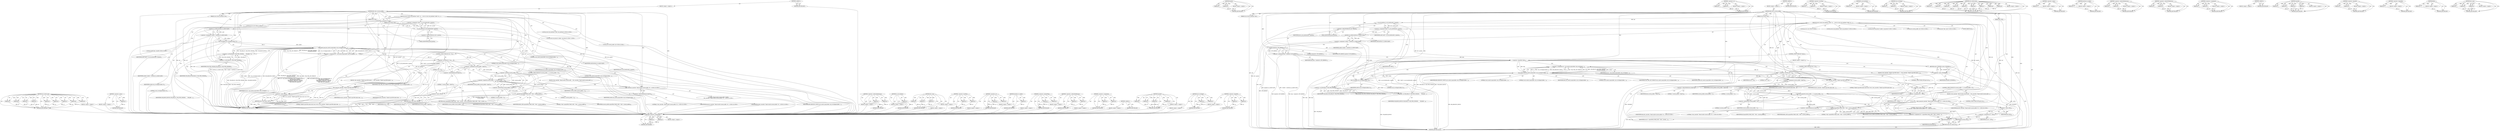 digraph "dev_warn" {
vulnerable_142 [label=<(METHOD,usb_control_msg)>];
vulnerable_143 [label=<(PARAM,p1)>];
vulnerable_144 [label=<(PARAM,p2)>];
vulnerable_145 [label=<(PARAM,p3)>];
vulnerable_146 [label=<(PARAM,p4)>];
vulnerable_147 [label=<(PARAM,p5)>];
vulnerable_148 [label=<(PARAM,p6)>];
vulnerable_149 [label=<(PARAM,p7)>];
vulnerable_150 [label=<(PARAM,p8)>];
vulnerable_151 [label=<(PARAM,p9)>];
vulnerable_152 [label=<(BLOCK,&lt;empty&gt;,&lt;empty&gt;)>];
vulnerable_153 [label=<(METHOD_RETURN,ANY)>];
vulnerable_175 [label=<(METHOD,&lt;operator&gt;.minus)>];
vulnerable_176 [label=<(PARAM,p1)>];
vulnerable_177 [label=<(BLOCK,&lt;empty&gt;,&lt;empty&gt;)>];
vulnerable_178 [label=<(METHOD_RETURN,ANY)>];
vulnerable_6 [label=<(METHOD,&lt;global&gt;)<SUB>1</SUB>>];
vulnerable_7 [label=<(BLOCK,&lt;empty&gt;,&lt;empty&gt;)<SUB>1</SUB>>];
vulnerable_8 [label=<(METHOD,k90_show_current_profile)<SUB>1</SUB>>];
vulnerable_9 [label=<(PARAM,struct device *dev)<SUB>1</SUB>>];
vulnerable_10 [label=<(PARAM,struct device_attribute *attr)<SUB>2</SUB>>];
vulnerable_11 [label=<(PARAM,char *buf)<SUB>3</SUB>>];
vulnerable_12 [label=<(BLOCK,{
	int ret;
 	struct usb_interface *usbif = to_...,{
	int ret;
 	struct usb_interface *usbif = to_...)<SUB>4</SUB>>];
vulnerable_13 [label="<(LOCAL,int ret: int)<SUB>5</SUB>>"];
vulnerable_14 [label="<(LOCAL,struct usb_interface* usbif: usb_interface*)<SUB>6</SUB>>"];
vulnerable_15 [label=<(&lt;operator&gt;.assignment,*usbif = to_usb_interface(dev-&gt;parent))<SUB>6</SUB>>];
vulnerable_16 [label=<(IDENTIFIER,usbif,*usbif = to_usb_interface(dev-&gt;parent))<SUB>6</SUB>>];
vulnerable_17 [label=<(to_usb_interface,to_usb_interface(dev-&gt;parent))<SUB>6</SUB>>];
vulnerable_18 [label=<(&lt;operator&gt;.indirectFieldAccess,dev-&gt;parent)<SUB>6</SUB>>];
vulnerable_19 [label=<(IDENTIFIER,dev,to_usb_interface(dev-&gt;parent))<SUB>6</SUB>>];
vulnerable_20 [label=<(FIELD_IDENTIFIER,parent,parent)<SUB>6</SUB>>];
vulnerable_21 [label="<(LOCAL,struct usb_device* usbdev: usb_device*)<SUB>7</SUB>>"];
vulnerable_22 [label=<(&lt;operator&gt;.assignment,*usbdev = interface_to_usbdev(usbif))<SUB>7</SUB>>];
vulnerable_23 [label=<(IDENTIFIER,usbdev,*usbdev = interface_to_usbdev(usbif))<SUB>7</SUB>>];
vulnerable_24 [label=<(interface_to_usbdev,interface_to_usbdev(usbif))<SUB>7</SUB>>];
vulnerable_25 [label=<(IDENTIFIER,usbif,interface_to_usbdev(usbif))<SUB>7</SUB>>];
vulnerable_26 [label="<(LOCAL,int current_profile: int)<SUB>8</SUB>>"];
vulnerable_27 [label="<(LOCAL,char[8] data: char[8])<SUB>9</SUB>>"];
vulnerable_28 [label=<(&lt;operator&gt;.assignment,ret = usb_control_msg(usbdev, usb_rcvctrlpipe(u...)<SUB>11</SUB>>];
vulnerable_29 [label=<(IDENTIFIER,ret,ret = usb_control_msg(usbdev, usb_rcvctrlpipe(u...)<SUB>11</SUB>>];
vulnerable_30 [label=<(usb_control_msg,usb_control_msg(usbdev, usb_rcvctrlpipe(usbdev,...)<SUB>11</SUB>>];
vulnerable_31 [label=<(IDENTIFIER,usbdev,usb_control_msg(usbdev, usb_rcvctrlpipe(usbdev,...)<SUB>11</SUB>>];
vulnerable_32 [label=<(usb_rcvctrlpipe,usb_rcvctrlpipe(usbdev, 0))<SUB>11</SUB>>];
vulnerable_33 [label=<(IDENTIFIER,usbdev,usb_rcvctrlpipe(usbdev, 0))<SUB>11</SUB>>];
vulnerable_34 [label=<(LITERAL,0,usb_rcvctrlpipe(usbdev, 0))<SUB>11</SUB>>];
vulnerable_35 [label=<(IDENTIFIER,K90_REQUEST_STATUS,usb_control_msg(usbdev, usb_rcvctrlpipe(usbdev,...)<SUB>12</SUB>>];
vulnerable_36 [label=<(&lt;operator&gt;.or,USB_DIR_IN | USB_TYPE_VENDOR |
			      USB_REC...)<SUB>13</SUB>>];
vulnerable_37 [label=<(&lt;operator&gt;.or,USB_DIR_IN | USB_TYPE_VENDOR)<SUB>13</SUB>>];
vulnerable_38 [label=<(IDENTIFIER,USB_DIR_IN,USB_DIR_IN | USB_TYPE_VENDOR)<SUB>13</SUB>>];
vulnerable_39 [label=<(IDENTIFIER,USB_TYPE_VENDOR,USB_DIR_IN | USB_TYPE_VENDOR)<SUB>13</SUB>>];
vulnerable_40 [label=<(IDENTIFIER,USB_RECIP_DEVICE,USB_DIR_IN | USB_TYPE_VENDOR |
			      USB_REC...)<SUB>14</SUB>>];
vulnerable_41 [label=<(LITERAL,0,usb_control_msg(usbdev, usb_rcvctrlpipe(usbdev,...)<SUB>14</SUB>>];
vulnerable_42 [label=<(LITERAL,0,usb_control_msg(usbdev, usb_rcvctrlpipe(usbdev,...)<SUB>14</SUB>>];
vulnerable_43 [label=<(IDENTIFIER,data,usb_control_msg(usbdev, usb_rcvctrlpipe(usbdev,...)<SUB>14</SUB>>];
vulnerable_44 [label=<(LITERAL,8,usb_control_msg(usbdev, usb_rcvctrlpipe(usbdev,...)<SUB>14</SUB>>];
vulnerable_45 [label=<(IDENTIFIER,USB_CTRL_SET_TIMEOUT,usb_control_msg(usbdev, usb_rcvctrlpipe(usbdev,...)<SUB>15</SUB>>];
vulnerable_46 [label=<(CONTROL_STRUCTURE,IF,if (ret &lt; 0))<SUB>16</SUB>>];
vulnerable_47 [label=<(&lt;operator&gt;.lessThan,ret &lt; 0)<SUB>16</SUB>>];
vulnerable_48 [label=<(IDENTIFIER,ret,ret &lt; 0)<SUB>16</SUB>>];
vulnerable_49 [label=<(LITERAL,0,ret &lt; 0)<SUB>16</SUB>>];
vulnerable_50 [label=<(BLOCK,{
 		dev_warn(dev, &quot;Failed to get K90 initial s...,{
 		dev_warn(dev, &quot;Failed to get K90 initial s...)<SUB>16</SUB>>];
vulnerable_51 [label=<(dev_warn,dev_warn(dev, &quot;Failed to get K90 initial state ...)<SUB>17</SUB>>];
vulnerable_52 [label=<(IDENTIFIER,dev,dev_warn(dev, &quot;Failed to get K90 initial state ...)<SUB>17</SUB>>];
vulnerable_53 [label=<(LITERAL,&quot;Failed to get K90 initial state (error %d).\n&quot;,dev_warn(dev, &quot;Failed to get K90 initial state ...)<SUB>17</SUB>>];
vulnerable_54 [label=<(IDENTIFIER,ret,dev_warn(dev, &quot;Failed to get K90 initial state ...)<SUB>18</SUB>>];
vulnerable_55 [label=<(RETURN,return -EIO;,return -EIO;)<SUB>19</SUB>>];
vulnerable_56 [label=<(&lt;operator&gt;.minus,-EIO)<SUB>19</SUB>>];
vulnerable_57 [label=<(IDENTIFIER,EIO,-EIO)<SUB>19</SUB>>];
vulnerable_58 [label=<(&lt;operator&gt;.assignment,current_profile = data[7])<SUB>21</SUB>>];
vulnerable_59 [label=<(IDENTIFIER,current_profile,current_profile = data[7])<SUB>21</SUB>>];
vulnerable_60 [label=<(&lt;operator&gt;.indirectIndexAccess,data[7])<SUB>21</SUB>>];
vulnerable_61 [label=<(IDENTIFIER,data,current_profile = data[7])<SUB>21</SUB>>];
vulnerable_62 [label=<(LITERAL,7,current_profile = data[7])<SUB>21</SUB>>];
vulnerable_63 [label=<(CONTROL_STRUCTURE,IF,if (current_profile &lt; 1 || current_profile &gt; 3))<SUB>22</SUB>>];
vulnerable_64 [label=<(&lt;operator&gt;.logicalOr,current_profile &lt; 1 || current_profile &gt; 3)<SUB>22</SUB>>];
vulnerable_65 [label=<(&lt;operator&gt;.lessThan,current_profile &lt; 1)<SUB>22</SUB>>];
vulnerable_66 [label=<(IDENTIFIER,current_profile,current_profile &lt; 1)<SUB>22</SUB>>];
vulnerable_67 [label=<(LITERAL,1,current_profile &lt; 1)<SUB>22</SUB>>];
vulnerable_68 [label=<(&lt;operator&gt;.greaterThan,current_profile &gt; 3)<SUB>22</SUB>>];
vulnerable_69 [label=<(IDENTIFIER,current_profile,current_profile &gt; 3)<SUB>22</SUB>>];
vulnerable_70 [label=<(LITERAL,3,current_profile &gt; 3)<SUB>22</SUB>>];
vulnerable_71 [label=<(BLOCK,{
 		dev_warn(dev, &quot;Read invalid current profil...,{
 		dev_warn(dev, &quot;Read invalid current profil...)<SUB>22</SUB>>];
vulnerable_72 [label="<(dev_warn,dev_warn(dev, &quot;Read invalid current profile: %0...)<SUB>23</SUB>>"];
vulnerable_73 [label="<(IDENTIFIER,dev,dev_warn(dev, &quot;Read invalid current profile: %0...)<SUB>23</SUB>>"];
vulnerable_74 [label="<(LITERAL,&quot;Read invalid current profile: %02hhx.\n&quot;,dev_warn(dev, &quot;Read invalid current profile: %0...)<SUB>23</SUB>>"];
vulnerable_75 [label=<(&lt;operator&gt;.indirectIndexAccess,data[7])<SUB>24</SUB>>];
vulnerable_76 [label="<(IDENTIFIER,data,dev_warn(dev, &quot;Read invalid current profile: %0...)<SUB>24</SUB>>"];
vulnerable_77 [label="<(LITERAL,7,dev_warn(dev, &quot;Read invalid current profile: %0...)<SUB>24</SUB>>"];
vulnerable_78 [label=<(RETURN,return -EIO;,return -EIO;)<SUB>25</SUB>>];
vulnerable_79 [label=<(&lt;operator&gt;.minus,-EIO)<SUB>25</SUB>>];
vulnerable_80 [label=<(IDENTIFIER,EIO,-EIO)<SUB>25</SUB>>];
vulnerable_81 [label=<(RETURN,return snprintf(buf, PAGE_SIZE, &quot;%d\n&quot;, current...,return snprintf(buf, PAGE_SIZE, &quot;%d\n&quot;, current...)<SUB>28</SUB>>];
vulnerable_82 [label=<(snprintf,snprintf(buf, PAGE_SIZE, &quot;%d\n&quot;, current_profile))<SUB>28</SUB>>];
vulnerable_83 [label=<(IDENTIFIER,buf,snprintf(buf, PAGE_SIZE, &quot;%d\n&quot;, current_profile))<SUB>28</SUB>>];
vulnerable_84 [label=<(IDENTIFIER,PAGE_SIZE,snprintf(buf, PAGE_SIZE, &quot;%d\n&quot;, current_profile))<SUB>28</SUB>>];
vulnerable_85 [label=<(LITERAL,&quot;%d\n&quot;,snprintf(buf, PAGE_SIZE, &quot;%d\n&quot;, current_profile))<SUB>28</SUB>>];
vulnerable_86 [label=<(IDENTIFIER,current_profile,snprintf(buf, PAGE_SIZE, &quot;%d\n&quot;, current_profile))<SUB>28</SUB>>];
vulnerable_87 [label=<(METHOD_RETURN,ssize_t)<SUB>1</SUB>>];
vulnerable_89 [label=<(METHOD_RETURN,ANY)<SUB>1</SUB>>];
vulnerable_179 [label=<(METHOD,&lt;operator&gt;.indirectIndexAccess)>];
vulnerable_180 [label=<(PARAM,p1)>];
vulnerable_181 [label=<(PARAM,p2)>];
vulnerable_182 [label=<(BLOCK,&lt;empty&gt;,&lt;empty&gt;)>];
vulnerable_183 [label=<(METHOD_RETURN,ANY)>];
vulnerable_129 [label=<(METHOD,to_usb_interface)>];
vulnerable_130 [label=<(PARAM,p1)>];
vulnerable_131 [label=<(BLOCK,&lt;empty&gt;,&lt;empty&gt;)>];
vulnerable_132 [label=<(METHOD_RETURN,ANY)>];
vulnerable_169 [label=<(METHOD,dev_warn)>];
vulnerable_170 [label=<(PARAM,p1)>];
vulnerable_171 [label=<(PARAM,p2)>];
vulnerable_172 [label=<(PARAM,p3)>];
vulnerable_173 [label=<(BLOCK,&lt;empty&gt;,&lt;empty&gt;)>];
vulnerable_174 [label=<(METHOD_RETURN,ANY)>];
vulnerable_164 [label=<(METHOD,&lt;operator&gt;.lessThan)>];
vulnerable_165 [label=<(PARAM,p1)>];
vulnerable_166 [label=<(PARAM,p2)>];
vulnerable_167 [label=<(BLOCK,&lt;empty&gt;,&lt;empty&gt;)>];
vulnerable_168 [label=<(METHOD_RETURN,ANY)>];
vulnerable_159 [label=<(METHOD,&lt;operator&gt;.or)>];
vulnerable_160 [label=<(PARAM,p1)>];
vulnerable_161 [label=<(PARAM,p2)>];
vulnerable_162 [label=<(BLOCK,&lt;empty&gt;,&lt;empty&gt;)>];
vulnerable_163 [label=<(METHOD_RETURN,ANY)>];
vulnerable_138 [label=<(METHOD,interface_to_usbdev)>];
vulnerable_139 [label=<(PARAM,p1)>];
vulnerable_140 [label=<(BLOCK,&lt;empty&gt;,&lt;empty&gt;)>];
vulnerable_141 [label=<(METHOD_RETURN,ANY)>];
vulnerable_189 [label=<(METHOD,&lt;operator&gt;.greaterThan)>];
vulnerable_190 [label=<(PARAM,p1)>];
vulnerable_191 [label=<(PARAM,p2)>];
vulnerable_192 [label=<(BLOCK,&lt;empty&gt;,&lt;empty&gt;)>];
vulnerable_193 [label=<(METHOD_RETURN,ANY)>];
vulnerable_133 [label=<(METHOD,&lt;operator&gt;.indirectFieldAccess)>];
vulnerable_134 [label=<(PARAM,p1)>];
vulnerable_135 [label=<(PARAM,p2)>];
vulnerable_136 [label=<(BLOCK,&lt;empty&gt;,&lt;empty&gt;)>];
vulnerable_137 [label=<(METHOD_RETURN,ANY)>];
vulnerable_124 [label=<(METHOD,&lt;operator&gt;.assignment)>];
vulnerable_125 [label=<(PARAM,p1)>];
vulnerable_126 [label=<(PARAM,p2)>];
vulnerable_127 [label=<(BLOCK,&lt;empty&gt;,&lt;empty&gt;)>];
vulnerable_128 [label=<(METHOD_RETURN,ANY)>];
vulnerable_118 [label=<(METHOD,&lt;global&gt;)<SUB>1</SUB>>];
vulnerable_119 [label=<(BLOCK,&lt;empty&gt;,&lt;empty&gt;)>];
vulnerable_120 [label=<(METHOD_RETURN,ANY)>];
vulnerable_194 [label=<(METHOD,snprintf)>];
vulnerable_195 [label=<(PARAM,p1)>];
vulnerable_196 [label=<(PARAM,p2)>];
vulnerable_197 [label=<(PARAM,p3)>];
vulnerable_198 [label=<(PARAM,p4)>];
vulnerable_199 [label=<(BLOCK,&lt;empty&gt;,&lt;empty&gt;)>];
vulnerable_200 [label=<(METHOD_RETURN,ANY)>];
vulnerable_154 [label=<(METHOD,usb_rcvctrlpipe)>];
vulnerable_155 [label=<(PARAM,p1)>];
vulnerable_156 [label=<(PARAM,p2)>];
vulnerable_157 [label=<(BLOCK,&lt;empty&gt;,&lt;empty&gt;)>];
vulnerable_158 [label=<(METHOD_RETURN,ANY)>];
vulnerable_184 [label=<(METHOD,&lt;operator&gt;.logicalOr)>];
vulnerable_185 [label=<(PARAM,p1)>];
vulnerable_186 [label=<(PARAM,p2)>];
vulnerable_187 [label=<(BLOCK,&lt;empty&gt;,&lt;empty&gt;)>];
vulnerable_188 [label=<(METHOD_RETURN,ANY)>];
fixed_218 [label=<(METHOD,&lt;operator&gt;.greaterThan)>];
fixed_219 [label=<(PARAM,p1)>];
fixed_220 [label=<(PARAM,p2)>];
fixed_221 [label=<(BLOCK,&lt;empty&gt;,&lt;empty&gt;)>];
fixed_222 [label=<(METHOD_RETURN,ANY)>];
fixed_162 [label=<(METHOD,kmalloc)>];
fixed_163 [label=<(PARAM,p1)>];
fixed_164 [label=<(PARAM,p2)>];
fixed_165 [label=<(BLOCK,&lt;empty&gt;,&lt;empty&gt;)>];
fixed_166 [label=<(METHOD_RETURN,ANY)>];
fixed_192 [label=<(METHOD,&lt;operator&gt;.or)>];
fixed_193 [label=<(PARAM,p1)>];
fixed_194 [label=<(PARAM,p2)>];
fixed_195 [label=<(BLOCK,&lt;empty&gt;,&lt;empty&gt;)>];
fixed_196 [label=<(METHOD_RETURN,ANY)>];
fixed_6 [label=<(METHOD,&lt;global&gt;)<SUB>1</SUB>>];
fixed_7 [label=<(BLOCK,&lt;empty&gt;,&lt;empty&gt;)<SUB>1</SUB>>];
fixed_8 [label=<(METHOD,k90_show_current_profile)<SUB>1</SUB>>];
fixed_9 [label=<(PARAM,struct device *dev)<SUB>1</SUB>>];
fixed_10 [label=<(PARAM,struct device_attribute *attr)<SUB>2</SUB>>];
fixed_11 [label=<(PARAM,char *buf)<SUB>3</SUB>>];
fixed_12 [label=<(BLOCK,{
	int ret;
 	struct usb_interface *usbif = to_...,{
	int ret;
 	struct usb_interface *usbif = to_...)<SUB>4</SUB>>];
fixed_13 [label="<(LOCAL,int ret: int)<SUB>5</SUB>>"];
fixed_14 [label="<(LOCAL,struct usb_interface* usbif: usb_interface*)<SUB>6</SUB>>"];
fixed_15 [label=<(&lt;operator&gt;.assignment,*usbif = to_usb_interface(dev-&gt;parent))<SUB>6</SUB>>];
fixed_16 [label=<(IDENTIFIER,usbif,*usbif = to_usb_interface(dev-&gt;parent))<SUB>6</SUB>>];
fixed_17 [label=<(to_usb_interface,to_usb_interface(dev-&gt;parent))<SUB>6</SUB>>];
fixed_18 [label=<(&lt;operator&gt;.indirectFieldAccess,dev-&gt;parent)<SUB>6</SUB>>];
fixed_19 [label=<(IDENTIFIER,dev,to_usb_interface(dev-&gt;parent))<SUB>6</SUB>>];
fixed_20 [label=<(FIELD_IDENTIFIER,parent,parent)<SUB>6</SUB>>];
fixed_21 [label="<(LOCAL,struct usb_device* usbdev: usb_device*)<SUB>7</SUB>>"];
fixed_22 [label=<(&lt;operator&gt;.assignment,*usbdev = interface_to_usbdev(usbif))<SUB>7</SUB>>];
fixed_23 [label=<(IDENTIFIER,usbdev,*usbdev = interface_to_usbdev(usbif))<SUB>7</SUB>>];
fixed_24 [label=<(interface_to_usbdev,interface_to_usbdev(usbif))<SUB>7</SUB>>];
fixed_25 [label=<(IDENTIFIER,usbif,interface_to_usbdev(usbif))<SUB>7</SUB>>];
fixed_26 [label="<(LOCAL,int current_profile: int)<SUB>8</SUB>>"];
fixed_27 [label="<(LOCAL,char* data: char*)<SUB>9</SUB>>"];
fixed_28 [label=<(&lt;operator&gt;.assignment,data = kmalloc(8, GFP_KERNEL))<SUB>11</SUB>>];
fixed_29 [label=<(IDENTIFIER,data,data = kmalloc(8, GFP_KERNEL))<SUB>11</SUB>>];
fixed_30 [label=<(kmalloc,kmalloc(8, GFP_KERNEL))<SUB>11</SUB>>];
fixed_31 [label=<(LITERAL,8,kmalloc(8, GFP_KERNEL))<SUB>11</SUB>>];
fixed_32 [label=<(IDENTIFIER,GFP_KERNEL,kmalloc(8, GFP_KERNEL))<SUB>11</SUB>>];
fixed_33 [label=<(CONTROL_STRUCTURE,IF,if (!data))<SUB>12</SUB>>];
fixed_34 [label=<(&lt;operator&gt;.logicalNot,!data)<SUB>12</SUB>>];
fixed_35 [label=<(IDENTIFIER,data,!data)<SUB>12</SUB>>];
fixed_36 [label=<(BLOCK,&lt;empty&gt;,&lt;empty&gt;)<SUB>13</SUB>>];
fixed_37 [label=<(RETURN,return -ENOMEM;,return -ENOMEM;)<SUB>13</SUB>>];
fixed_38 [label=<(&lt;operator&gt;.minus,-ENOMEM)<SUB>13</SUB>>];
fixed_39 [label=<(IDENTIFIER,ENOMEM,-ENOMEM)<SUB>13</SUB>>];
fixed_40 [label=<(&lt;operator&gt;.assignment,ret = usb_control_msg(usbdev, usb_rcvctrlpipe(u...)<SUB>15</SUB>>];
fixed_41 [label=<(IDENTIFIER,ret,ret = usb_control_msg(usbdev, usb_rcvctrlpipe(u...)<SUB>15</SUB>>];
fixed_42 [label=<(usb_control_msg,usb_control_msg(usbdev, usb_rcvctrlpipe(usbdev,...)<SUB>15</SUB>>];
fixed_43 [label=<(IDENTIFIER,usbdev,usb_control_msg(usbdev, usb_rcvctrlpipe(usbdev,...)<SUB>15</SUB>>];
fixed_44 [label=<(usb_rcvctrlpipe,usb_rcvctrlpipe(usbdev, 0))<SUB>15</SUB>>];
fixed_45 [label=<(IDENTIFIER,usbdev,usb_rcvctrlpipe(usbdev, 0))<SUB>15</SUB>>];
fixed_46 [label=<(LITERAL,0,usb_rcvctrlpipe(usbdev, 0))<SUB>15</SUB>>];
fixed_47 [label=<(IDENTIFIER,K90_REQUEST_STATUS,usb_control_msg(usbdev, usb_rcvctrlpipe(usbdev,...)<SUB>16</SUB>>];
fixed_48 [label=<(&lt;operator&gt;.or,USB_DIR_IN | USB_TYPE_VENDOR |
			      USB_REC...)<SUB>17</SUB>>];
fixed_49 [label=<(&lt;operator&gt;.or,USB_DIR_IN | USB_TYPE_VENDOR)<SUB>17</SUB>>];
fixed_50 [label=<(IDENTIFIER,USB_DIR_IN,USB_DIR_IN | USB_TYPE_VENDOR)<SUB>17</SUB>>];
fixed_51 [label=<(IDENTIFIER,USB_TYPE_VENDOR,USB_DIR_IN | USB_TYPE_VENDOR)<SUB>17</SUB>>];
fixed_52 [label=<(IDENTIFIER,USB_RECIP_DEVICE,USB_DIR_IN | USB_TYPE_VENDOR |
			      USB_REC...)<SUB>18</SUB>>];
fixed_53 [label=<(LITERAL,0,usb_control_msg(usbdev, usb_rcvctrlpipe(usbdev,...)<SUB>18</SUB>>];
fixed_54 [label=<(LITERAL,0,usb_control_msg(usbdev, usb_rcvctrlpipe(usbdev,...)<SUB>18</SUB>>];
fixed_55 [label=<(IDENTIFIER,data,usb_control_msg(usbdev, usb_rcvctrlpipe(usbdev,...)<SUB>18</SUB>>];
fixed_56 [label=<(LITERAL,8,usb_control_msg(usbdev, usb_rcvctrlpipe(usbdev,...)<SUB>18</SUB>>];
fixed_57 [label=<(IDENTIFIER,USB_CTRL_SET_TIMEOUT,usb_control_msg(usbdev, usb_rcvctrlpipe(usbdev,...)<SUB>19</SUB>>];
fixed_58 [label=<(CONTROL_STRUCTURE,IF,if (ret &lt; 0))<SUB>20</SUB>>];
fixed_59 [label=<(&lt;operator&gt;.lessThan,ret &lt; 0)<SUB>20</SUB>>];
fixed_60 [label=<(IDENTIFIER,ret,ret &lt; 0)<SUB>20</SUB>>];
fixed_61 [label=<(LITERAL,0,ret &lt; 0)<SUB>20</SUB>>];
fixed_62 [label=<(BLOCK,{
 		dev_warn(dev, &quot;Failed to get K90 initial s...,{
 		dev_warn(dev, &quot;Failed to get K90 initial s...)<SUB>20</SUB>>];
fixed_63 [label=<(dev_warn,dev_warn(dev, &quot;Failed to get K90 initial state ...)<SUB>21</SUB>>];
fixed_64 [label=<(IDENTIFIER,dev,dev_warn(dev, &quot;Failed to get K90 initial state ...)<SUB>21</SUB>>];
fixed_65 [label=<(LITERAL,&quot;Failed to get K90 initial state (error %d).\n&quot;,dev_warn(dev, &quot;Failed to get K90 initial state ...)<SUB>21</SUB>>];
fixed_66 [label=<(IDENTIFIER,ret,dev_warn(dev, &quot;Failed to get K90 initial state ...)<SUB>22</SUB>>];
fixed_67 [label=<(&lt;operator&gt;.assignment,ret = -EIO)<SUB>23</SUB>>];
fixed_68 [label=<(IDENTIFIER,ret,ret = -EIO)<SUB>23</SUB>>];
fixed_69 [label=<(&lt;operator&gt;.minus,-EIO)<SUB>23</SUB>>];
fixed_70 [label=<(IDENTIFIER,EIO,-EIO)<SUB>23</SUB>>];
fixed_71 [label=<(CONTROL_STRUCTURE,GOTO,goto out;)<SUB>24</SUB>>];
fixed_72 [label=<(&lt;operator&gt;.assignment,current_profile = data[7])<SUB>26</SUB>>];
fixed_73 [label=<(IDENTIFIER,current_profile,current_profile = data[7])<SUB>26</SUB>>];
fixed_74 [label=<(&lt;operator&gt;.indirectIndexAccess,data[7])<SUB>26</SUB>>];
fixed_75 [label=<(IDENTIFIER,data,current_profile = data[7])<SUB>26</SUB>>];
fixed_76 [label=<(LITERAL,7,current_profile = data[7])<SUB>26</SUB>>];
fixed_77 [label=<(CONTROL_STRUCTURE,IF,if (current_profile &lt; 1 || current_profile &gt; 3))<SUB>27</SUB>>];
fixed_78 [label=<(&lt;operator&gt;.logicalOr,current_profile &lt; 1 || current_profile &gt; 3)<SUB>27</SUB>>];
fixed_79 [label=<(&lt;operator&gt;.lessThan,current_profile &lt; 1)<SUB>27</SUB>>];
fixed_80 [label=<(IDENTIFIER,current_profile,current_profile &lt; 1)<SUB>27</SUB>>];
fixed_81 [label=<(LITERAL,1,current_profile &lt; 1)<SUB>27</SUB>>];
fixed_82 [label=<(&lt;operator&gt;.greaterThan,current_profile &gt; 3)<SUB>27</SUB>>];
fixed_83 [label=<(IDENTIFIER,current_profile,current_profile &gt; 3)<SUB>27</SUB>>];
fixed_84 [label=<(LITERAL,3,current_profile &gt; 3)<SUB>27</SUB>>];
fixed_85 [label=<(BLOCK,{
 		dev_warn(dev, &quot;Read invalid current profil...,{
 		dev_warn(dev, &quot;Read invalid current profil...)<SUB>27</SUB>>];
fixed_86 [label="<(dev_warn,dev_warn(dev, &quot;Read invalid current profile: %0...)<SUB>28</SUB>>"];
fixed_87 [label="<(IDENTIFIER,dev,dev_warn(dev, &quot;Read invalid current profile: %0...)<SUB>28</SUB>>"];
fixed_88 [label="<(LITERAL,&quot;Read invalid current profile: %02hhx.\n&quot;,dev_warn(dev, &quot;Read invalid current profile: %0...)<SUB>28</SUB>>"];
fixed_89 [label=<(&lt;operator&gt;.indirectIndexAccess,data[7])<SUB>29</SUB>>];
fixed_90 [label="<(IDENTIFIER,data,dev_warn(dev, &quot;Read invalid current profile: %0...)<SUB>29</SUB>>"];
fixed_91 [label="<(LITERAL,7,dev_warn(dev, &quot;Read invalid current profile: %0...)<SUB>29</SUB>>"];
fixed_92 [label=<(&lt;operator&gt;.assignment,ret = -EIO)<SUB>30</SUB>>];
fixed_93 [label=<(IDENTIFIER,ret,ret = -EIO)<SUB>30</SUB>>];
fixed_94 [label=<(&lt;operator&gt;.minus,-EIO)<SUB>30</SUB>>];
fixed_95 [label=<(IDENTIFIER,EIO,-EIO)<SUB>30</SUB>>];
fixed_96 [label=<(CONTROL_STRUCTURE,GOTO,goto out;)<SUB>31</SUB>>];
fixed_97 [label=<(&lt;operator&gt;.assignment,ret = snprintf(buf, PAGE_SIZE, &quot;%d\n&quot;, current_...)<SUB>34</SUB>>];
fixed_98 [label=<(IDENTIFIER,ret,ret = snprintf(buf, PAGE_SIZE, &quot;%d\n&quot;, current_...)<SUB>34</SUB>>];
fixed_99 [label=<(snprintf,snprintf(buf, PAGE_SIZE, &quot;%d\n&quot;, current_profile))<SUB>34</SUB>>];
fixed_100 [label=<(IDENTIFIER,buf,snprintf(buf, PAGE_SIZE, &quot;%d\n&quot;, current_profile))<SUB>34</SUB>>];
fixed_101 [label=<(IDENTIFIER,PAGE_SIZE,snprintf(buf, PAGE_SIZE, &quot;%d\n&quot;, current_profile))<SUB>34</SUB>>];
fixed_102 [label=<(LITERAL,&quot;%d\n&quot;,snprintf(buf, PAGE_SIZE, &quot;%d\n&quot;, current_profile))<SUB>34</SUB>>];
fixed_103 [label=<(IDENTIFIER,current_profile,snprintf(buf, PAGE_SIZE, &quot;%d\n&quot;, current_profile))<SUB>34</SUB>>];
fixed_104 [label=<(JUMP_TARGET,out)<SUB>35</SUB>>];
fixed_105 [label=<(kfree,kfree(data))<SUB>36</SUB>>];
fixed_106 [label=<(IDENTIFIER,data,kfree(data))<SUB>36</SUB>>];
fixed_107 [label=<(RETURN,return ret;,return ret;)<SUB>38</SUB>>];
fixed_108 [label=<(IDENTIFIER,ret,return ret;)<SUB>38</SUB>>];
fixed_109 [label=<(METHOD_RETURN,ssize_t)<SUB>1</SUB>>];
fixed_111 [label=<(METHOD_RETURN,ANY)<SUB>1</SUB>>];
fixed_197 [label=<(METHOD,&lt;operator&gt;.lessThan)>];
fixed_198 [label=<(PARAM,p1)>];
fixed_199 [label=<(PARAM,p2)>];
fixed_200 [label=<(BLOCK,&lt;empty&gt;,&lt;empty&gt;)>];
fixed_201 [label=<(METHOD_RETURN,ANY)>];
fixed_149 [label=<(METHOD,to_usb_interface)>];
fixed_150 [label=<(PARAM,p1)>];
fixed_151 [label=<(BLOCK,&lt;empty&gt;,&lt;empty&gt;)>];
fixed_152 [label=<(METHOD_RETURN,ANY)>];
fixed_187 [label=<(METHOD,usb_rcvctrlpipe)>];
fixed_188 [label=<(PARAM,p1)>];
fixed_189 [label=<(PARAM,p2)>];
fixed_190 [label=<(BLOCK,&lt;empty&gt;,&lt;empty&gt;)>];
fixed_191 [label=<(METHOD_RETURN,ANY)>];
fixed_175 [label=<(METHOD,usb_control_msg)>];
fixed_176 [label=<(PARAM,p1)>];
fixed_177 [label=<(PARAM,p2)>];
fixed_178 [label=<(PARAM,p3)>];
fixed_179 [label=<(PARAM,p4)>];
fixed_180 [label=<(PARAM,p5)>];
fixed_181 [label=<(PARAM,p6)>];
fixed_182 [label=<(PARAM,p7)>];
fixed_183 [label=<(PARAM,p8)>];
fixed_184 [label=<(PARAM,p9)>];
fixed_185 [label=<(BLOCK,&lt;empty&gt;,&lt;empty&gt;)>];
fixed_186 [label=<(METHOD_RETURN,ANY)>];
fixed_171 [label=<(METHOD,&lt;operator&gt;.minus)>];
fixed_172 [label=<(PARAM,p1)>];
fixed_173 [label=<(BLOCK,&lt;empty&gt;,&lt;empty&gt;)>];
fixed_174 [label=<(METHOD_RETURN,ANY)>];
fixed_158 [label=<(METHOD,interface_to_usbdev)>];
fixed_159 [label=<(PARAM,p1)>];
fixed_160 [label=<(BLOCK,&lt;empty&gt;,&lt;empty&gt;)>];
fixed_161 [label=<(METHOD_RETURN,ANY)>];
fixed_208 [label=<(METHOD,&lt;operator&gt;.indirectIndexAccess)>];
fixed_209 [label=<(PARAM,p1)>];
fixed_210 [label=<(PARAM,p2)>];
fixed_211 [label=<(BLOCK,&lt;empty&gt;,&lt;empty&gt;)>];
fixed_212 [label=<(METHOD_RETURN,ANY)>];
fixed_153 [label=<(METHOD,&lt;operator&gt;.indirectFieldAccess)>];
fixed_154 [label=<(PARAM,p1)>];
fixed_155 [label=<(PARAM,p2)>];
fixed_156 [label=<(BLOCK,&lt;empty&gt;,&lt;empty&gt;)>];
fixed_157 [label=<(METHOD_RETURN,ANY)>];
fixed_144 [label=<(METHOD,&lt;operator&gt;.assignment)>];
fixed_145 [label=<(PARAM,p1)>];
fixed_146 [label=<(PARAM,p2)>];
fixed_147 [label=<(BLOCK,&lt;empty&gt;,&lt;empty&gt;)>];
fixed_148 [label=<(METHOD_RETURN,ANY)>];
fixed_138 [label=<(METHOD,&lt;global&gt;)<SUB>1</SUB>>];
fixed_139 [label=<(BLOCK,&lt;empty&gt;,&lt;empty&gt;)>];
fixed_140 [label=<(METHOD_RETURN,ANY)>];
fixed_223 [label=<(METHOD,snprintf)>];
fixed_224 [label=<(PARAM,p1)>];
fixed_225 [label=<(PARAM,p2)>];
fixed_226 [label=<(PARAM,p3)>];
fixed_227 [label=<(PARAM,p4)>];
fixed_228 [label=<(BLOCK,&lt;empty&gt;,&lt;empty&gt;)>];
fixed_229 [label=<(METHOD_RETURN,ANY)>];
fixed_213 [label=<(METHOD,&lt;operator&gt;.logicalOr)>];
fixed_214 [label=<(PARAM,p1)>];
fixed_215 [label=<(PARAM,p2)>];
fixed_216 [label=<(BLOCK,&lt;empty&gt;,&lt;empty&gt;)>];
fixed_217 [label=<(METHOD_RETURN,ANY)>];
fixed_167 [label=<(METHOD,&lt;operator&gt;.logicalNot)>];
fixed_168 [label=<(PARAM,p1)>];
fixed_169 [label=<(BLOCK,&lt;empty&gt;,&lt;empty&gt;)>];
fixed_170 [label=<(METHOD_RETURN,ANY)>];
fixed_230 [label=<(METHOD,kfree)>];
fixed_231 [label=<(PARAM,p1)>];
fixed_232 [label=<(BLOCK,&lt;empty&gt;,&lt;empty&gt;)>];
fixed_233 [label=<(METHOD_RETURN,ANY)>];
fixed_202 [label=<(METHOD,dev_warn)>];
fixed_203 [label=<(PARAM,p1)>];
fixed_204 [label=<(PARAM,p2)>];
fixed_205 [label=<(PARAM,p3)>];
fixed_206 [label=<(BLOCK,&lt;empty&gt;,&lt;empty&gt;)>];
fixed_207 [label=<(METHOD_RETURN,ANY)>];
vulnerable_142 -> vulnerable_143  [key=0, label="AST: "];
vulnerable_142 -> vulnerable_143  [key=1, label="DDG: "];
vulnerable_142 -> vulnerable_152  [key=0, label="AST: "];
vulnerable_142 -> vulnerable_144  [key=0, label="AST: "];
vulnerable_142 -> vulnerable_144  [key=1, label="DDG: "];
vulnerable_142 -> vulnerable_153  [key=0, label="AST: "];
vulnerable_142 -> vulnerable_153  [key=1, label="CFG: "];
vulnerable_142 -> vulnerable_145  [key=0, label="AST: "];
vulnerable_142 -> vulnerable_145  [key=1, label="DDG: "];
vulnerable_142 -> vulnerable_146  [key=0, label="AST: "];
vulnerable_142 -> vulnerable_146  [key=1, label="DDG: "];
vulnerable_142 -> vulnerable_147  [key=0, label="AST: "];
vulnerable_142 -> vulnerable_147  [key=1, label="DDG: "];
vulnerable_142 -> vulnerable_148  [key=0, label="AST: "];
vulnerable_142 -> vulnerable_148  [key=1, label="DDG: "];
vulnerable_142 -> vulnerable_149  [key=0, label="AST: "];
vulnerable_142 -> vulnerable_149  [key=1, label="DDG: "];
vulnerable_142 -> vulnerable_150  [key=0, label="AST: "];
vulnerable_142 -> vulnerable_150  [key=1, label="DDG: "];
vulnerable_142 -> vulnerable_151  [key=0, label="AST: "];
vulnerable_142 -> vulnerable_151  [key=1, label="DDG: "];
vulnerable_143 -> vulnerable_153  [key=0, label="DDG: p1"];
vulnerable_144 -> vulnerable_153  [key=0, label="DDG: p2"];
vulnerable_145 -> vulnerable_153  [key=0, label="DDG: p3"];
vulnerable_146 -> vulnerable_153  [key=0, label="DDG: p4"];
vulnerable_147 -> vulnerable_153  [key=0, label="DDG: p5"];
vulnerable_148 -> vulnerable_153  [key=0, label="DDG: p6"];
vulnerable_149 -> vulnerable_153  [key=0, label="DDG: p7"];
vulnerable_150 -> vulnerable_153  [key=0, label="DDG: p8"];
vulnerable_151 -> vulnerable_153  [key=0, label="DDG: p9"];
vulnerable_152 -> fixed_218  [key=0];
vulnerable_153 -> fixed_218  [key=0];
vulnerable_175 -> vulnerable_176  [key=0, label="AST: "];
vulnerable_175 -> vulnerable_176  [key=1, label="DDG: "];
vulnerable_175 -> vulnerable_177  [key=0, label="AST: "];
vulnerable_175 -> vulnerable_178  [key=0, label="AST: "];
vulnerable_175 -> vulnerable_178  [key=1, label="CFG: "];
vulnerable_176 -> vulnerable_178  [key=0, label="DDG: p1"];
vulnerable_177 -> fixed_218  [key=0];
vulnerable_178 -> fixed_218  [key=0];
vulnerable_6 -> vulnerable_7  [key=0, label="AST: "];
vulnerable_6 -> vulnerable_89  [key=0, label="AST: "];
vulnerable_6 -> vulnerable_89  [key=1, label="CFG: "];
vulnerable_7 -> vulnerable_8  [key=0, label="AST: "];
vulnerable_8 -> vulnerable_9  [key=0, label="AST: "];
vulnerable_8 -> vulnerable_9  [key=1, label="DDG: "];
vulnerable_8 -> vulnerable_10  [key=0, label="AST: "];
vulnerable_8 -> vulnerable_10  [key=1, label="DDG: "];
vulnerable_8 -> vulnerable_11  [key=0, label="AST: "];
vulnerable_8 -> vulnerable_11  [key=1, label="DDG: "];
vulnerable_8 -> vulnerable_12  [key=0, label="AST: "];
vulnerable_8 -> vulnerable_87  [key=0, label="AST: "];
vulnerable_8 -> vulnerable_20  [key=0, label="CFG: "];
vulnerable_8 -> vulnerable_24  [key=0, label="DDG: "];
vulnerable_8 -> vulnerable_30  [key=0, label="DDG: "];
vulnerable_8 -> vulnerable_47  [key=0, label="DDG: "];
vulnerable_8 -> vulnerable_82  [key=0, label="DDG: "];
vulnerable_8 -> vulnerable_32  [key=0, label="DDG: "];
vulnerable_8 -> vulnerable_36  [key=0, label="DDG: "];
vulnerable_8 -> vulnerable_51  [key=0, label="DDG: "];
vulnerable_8 -> vulnerable_65  [key=0, label="DDG: "];
vulnerable_8 -> vulnerable_68  [key=0, label="DDG: "];
vulnerable_8 -> vulnerable_72  [key=0, label="DDG: "];
vulnerable_8 -> vulnerable_37  [key=0, label="DDG: "];
vulnerable_8 -> vulnerable_56  [key=0, label="DDG: "];
vulnerable_8 -> vulnerable_79  [key=0, label="DDG: "];
vulnerable_9 -> vulnerable_17  [key=0, label="DDG: dev"];
vulnerable_9 -> vulnerable_51  [key=0, label="DDG: dev"];
vulnerable_9 -> vulnerable_72  [key=0, label="DDG: dev"];
vulnerable_10 -> vulnerable_87  [key=0, label="DDG: attr"];
vulnerable_11 -> vulnerable_87  [key=0, label="DDG: buf"];
vulnerable_11 -> vulnerable_82  [key=0, label="DDG: buf"];
vulnerable_12 -> vulnerable_13  [key=0, label="AST: "];
vulnerable_12 -> vulnerable_14  [key=0, label="AST: "];
vulnerable_12 -> vulnerable_15  [key=0, label="AST: "];
vulnerable_12 -> vulnerable_21  [key=0, label="AST: "];
vulnerable_12 -> vulnerable_22  [key=0, label="AST: "];
vulnerable_12 -> vulnerable_26  [key=0, label="AST: "];
vulnerable_12 -> vulnerable_27  [key=0, label="AST: "];
vulnerable_12 -> vulnerable_28  [key=0, label="AST: "];
vulnerable_12 -> vulnerable_46  [key=0, label="AST: "];
vulnerable_12 -> vulnerable_58  [key=0, label="AST: "];
vulnerable_12 -> vulnerable_63  [key=0, label="AST: "];
vulnerable_12 -> vulnerable_81  [key=0, label="AST: "];
vulnerable_13 -> fixed_218  [key=0];
vulnerable_14 -> fixed_218  [key=0];
vulnerable_15 -> vulnerable_16  [key=0, label="AST: "];
vulnerable_15 -> vulnerable_17  [key=0, label="AST: "];
vulnerable_15 -> vulnerable_24  [key=0, label="CFG: "];
vulnerable_15 -> vulnerable_24  [key=1, label="DDG: usbif"];
vulnerable_15 -> vulnerable_87  [key=0, label="DDG: to_usb_interface(dev-&gt;parent)"];
vulnerable_15 -> vulnerable_87  [key=1, label="DDG: *usbif = to_usb_interface(dev-&gt;parent)"];
vulnerable_16 -> fixed_218  [key=0];
vulnerable_17 -> vulnerable_18  [key=0, label="AST: "];
vulnerable_17 -> vulnerable_15  [key=0, label="CFG: "];
vulnerable_17 -> vulnerable_15  [key=1, label="DDG: dev-&gt;parent"];
vulnerable_17 -> vulnerable_87  [key=0, label="DDG: dev-&gt;parent"];
vulnerable_17 -> vulnerable_51  [key=0, label="DDG: dev-&gt;parent"];
vulnerable_17 -> vulnerable_72  [key=0, label="DDG: dev-&gt;parent"];
vulnerable_18 -> vulnerable_19  [key=0, label="AST: "];
vulnerable_18 -> vulnerable_20  [key=0, label="AST: "];
vulnerable_18 -> vulnerable_17  [key=0, label="CFG: "];
vulnerable_19 -> fixed_218  [key=0];
vulnerable_20 -> vulnerable_18  [key=0, label="CFG: "];
vulnerable_21 -> fixed_218  [key=0];
vulnerable_22 -> vulnerable_23  [key=0, label="AST: "];
vulnerable_22 -> vulnerable_24  [key=0, label="AST: "];
vulnerable_22 -> vulnerable_32  [key=0, label="CFG: "];
vulnerable_22 -> vulnerable_32  [key=1, label="DDG: usbdev"];
vulnerable_22 -> vulnerable_87  [key=0, label="DDG: interface_to_usbdev(usbif)"];
vulnerable_22 -> vulnerable_87  [key=1, label="DDG: *usbdev = interface_to_usbdev(usbif)"];
vulnerable_23 -> fixed_218  [key=0];
vulnerable_24 -> vulnerable_25  [key=0, label="AST: "];
vulnerable_24 -> vulnerable_22  [key=0, label="CFG: "];
vulnerable_24 -> vulnerable_22  [key=1, label="DDG: usbif"];
vulnerable_24 -> vulnerable_87  [key=0, label="DDG: usbif"];
vulnerable_25 -> fixed_218  [key=0];
vulnerable_26 -> fixed_218  [key=0];
vulnerable_27 -> fixed_218  [key=0];
vulnerable_28 -> vulnerable_29  [key=0, label="AST: "];
vulnerable_28 -> vulnerable_30  [key=0, label="AST: "];
vulnerable_28 -> vulnerable_47  [key=0, label="CFG: "];
vulnerable_28 -> vulnerable_47  [key=1, label="DDG: ret"];
vulnerable_28 -> vulnerable_87  [key=0, label="DDG: usb_control_msg(usbdev, usb_rcvctrlpipe(usbdev, 0),
 			      K90_REQUEST_STATUS,
			      USB_DIR_IN | USB_TYPE_VENDOR |
			      USB_RECIP_DEVICE, 0, 0, data, 8,
			      USB_CTRL_SET_TIMEOUT)"];
vulnerable_28 -> vulnerable_87  [key=1, label="DDG: ret = usb_control_msg(usbdev, usb_rcvctrlpipe(usbdev, 0),
 			      K90_REQUEST_STATUS,
			      USB_DIR_IN | USB_TYPE_VENDOR |
			      USB_RECIP_DEVICE, 0, 0, data, 8,
			      USB_CTRL_SET_TIMEOUT)"];
vulnerable_29 -> fixed_218  [key=0];
vulnerable_30 -> vulnerable_31  [key=0, label="AST: "];
vulnerable_30 -> vulnerable_32  [key=0, label="AST: "];
vulnerable_30 -> vulnerable_35  [key=0, label="AST: "];
vulnerable_30 -> vulnerable_36  [key=0, label="AST: "];
vulnerable_30 -> vulnerable_41  [key=0, label="AST: "];
vulnerable_30 -> vulnerable_42  [key=0, label="AST: "];
vulnerable_30 -> vulnerable_43  [key=0, label="AST: "];
vulnerable_30 -> vulnerable_44  [key=0, label="AST: "];
vulnerable_30 -> vulnerable_45  [key=0, label="AST: "];
vulnerable_30 -> vulnerable_28  [key=0, label="CFG: "];
vulnerable_30 -> vulnerable_28  [key=1, label="DDG: K90_REQUEST_STATUS"];
vulnerable_30 -> vulnerable_28  [key=2, label="DDG: 8"];
vulnerable_30 -> vulnerable_28  [key=3, label="DDG: USB_CTRL_SET_TIMEOUT"];
vulnerable_30 -> vulnerable_28  [key=4, label="DDG: USB_DIR_IN | USB_TYPE_VENDOR |
			      USB_RECIP_DEVICE"];
vulnerable_30 -> vulnerable_28  [key=5, label="DDG: usb_rcvctrlpipe(usbdev, 0)"];
vulnerable_30 -> vulnerable_28  [key=6, label="DDG: 0"];
vulnerable_30 -> vulnerable_28  [key=7, label="DDG: usbdev"];
vulnerable_30 -> vulnerable_28  [key=8, label="DDG: data"];
vulnerable_30 -> vulnerable_87  [key=0, label="DDG: usbdev"];
vulnerable_30 -> vulnerable_87  [key=1, label="DDG: usb_rcvctrlpipe(usbdev, 0)"];
vulnerable_30 -> vulnerable_87  [key=2, label="DDG: K90_REQUEST_STATUS"];
vulnerable_30 -> vulnerable_87  [key=3, label="DDG: USB_DIR_IN | USB_TYPE_VENDOR |
			      USB_RECIP_DEVICE"];
vulnerable_30 -> vulnerable_87  [key=4, label="DDG: data"];
vulnerable_30 -> vulnerable_87  [key=5, label="DDG: USB_CTRL_SET_TIMEOUT"];
vulnerable_30 -> vulnerable_58  [key=0, label="DDG: data"];
vulnerable_30 -> vulnerable_72  [key=0, label="DDG: data"];
vulnerable_31 -> fixed_218  [key=0];
vulnerable_32 -> vulnerable_33  [key=0, label="AST: "];
vulnerable_32 -> vulnerable_34  [key=0, label="AST: "];
vulnerable_32 -> vulnerable_37  [key=0, label="CFG: "];
vulnerable_32 -> vulnerable_30  [key=0, label="DDG: usbdev"];
vulnerable_32 -> vulnerable_30  [key=1, label="DDG: 0"];
vulnerable_33 -> fixed_218  [key=0];
vulnerable_34 -> fixed_218  [key=0];
vulnerable_35 -> fixed_218  [key=0];
vulnerable_36 -> vulnerable_37  [key=0, label="AST: "];
vulnerable_36 -> vulnerable_40  [key=0, label="AST: "];
vulnerable_36 -> vulnerable_30  [key=0, label="CFG: "];
vulnerable_36 -> vulnerable_30  [key=1, label="DDG: USB_DIR_IN | USB_TYPE_VENDOR"];
vulnerable_36 -> vulnerable_30  [key=2, label="DDG: USB_RECIP_DEVICE"];
vulnerable_36 -> vulnerable_87  [key=0, label="DDG: USB_DIR_IN | USB_TYPE_VENDOR"];
vulnerable_36 -> vulnerable_87  [key=1, label="DDG: USB_RECIP_DEVICE"];
vulnerable_37 -> vulnerable_38  [key=0, label="AST: "];
vulnerable_37 -> vulnerable_39  [key=0, label="AST: "];
vulnerable_37 -> vulnerable_36  [key=0, label="CFG: "];
vulnerable_37 -> vulnerable_36  [key=1, label="DDG: USB_DIR_IN"];
vulnerable_37 -> vulnerable_36  [key=2, label="DDG: USB_TYPE_VENDOR"];
vulnerable_37 -> vulnerable_87  [key=0, label="DDG: USB_TYPE_VENDOR"];
vulnerable_37 -> vulnerable_87  [key=1, label="DDG: USB_DIR_IN"];
vulnerable_38 -> fixed_218  [key=0];
vulnerable_39 -> fixed_218  [key=0];
vulnerable_40 -> fixed_218  [key=0];
vulnerable_41 -> fixed_218  [key=0];
vulnerable_42 -> fixed_218  [key=0];
vulnerable_43 -> fixed_218  [key=0];
vulnerable_44 -> fixed_218  [key=0];
vulnerable_45 -> fixed_218  [key=0];
vulnerable_46 -> vulnerable_47  [key=0, label="AST: "];
vulnerable_46 -> vulnerable_50  [key=0, label="AST: "];
vulnerable_47 -> vulnerable_48  [key=0, label="AST: "];
vulnerable_47 -> vulnerable_49  [key=0, label="AST: "];
vulnerable_47 -> vulnerable_51  [key=0, label="CFG: "];
vulnerable_47 -> vulnerable_51  [key=1, label="DDG: ret"];
vulnerable_47 -> vulnerable_51  [key=2, label="CDG: "];
vulnerable_47 -> vulnerable_60  [key=0, label="CFG: "];
vulnerable_47 -> vulnerable_60  [key=1, label="CDG: "];
vulnerable_47 -> vulnerable_87  [key=0, label="DDG: ret &lt; 0"];
vulnerable_47 -> vulnerable_58  [key=0, label="CDG: "];
vulnerable_47 -> vulnerable_64  [key=0, label="CDG: "];
vulnerable_47 -> vulnerable_56  [key=0, label="CDG: "];
vulnerable_47 -> vulnerable_65  [key=0, label="CDG: "];
vulnerable_47 -> vulnerable_55  [key=0, label="CDG: "];
vulnerable_48 -> fixed_218  [key=0];
vulnerable_49 -> fixed_218  [key=0];
vulnerable_50 -> vulnerable_51  [key=0, label="AST: "];
vulnerable_50 -> vulnerable_55  [key=0, label="AST: "];
vulnerable_51 -> vulnerable_52  [key=0, label="AST: "];
vulnerable_51 -> vulnerable_53  [key=0, label="AST: "];
vulnerable_51 -> vulnerable_54  [key=0, label="AST: "];
vulnerable_51 -> vulnerable_56  [key=0, label="CFG: "];
vulnerable_51 -> vulnerable_87  [key=0, label="DDG: dev"];
vulnerable_51 -> vulnerable_87  [key=1, label="DDG: ret"];
vulnerable_51 -> vulnerable_87  [key=2, label="DDG: dev_warn(dev, &quot;Failed to get K90 initial state (error %d).\n&quot;,
 			 ret)"];
vulnerable_52 -> fixed_218  [key=0];
vulnerable_53 -> fixed_218  [key=0];
vulnerable_54 -> fixed_218  [key=0];
vulnerable_55 -> vulnerable_56  [key=0, label="AST: "];
vulnerable_55 -> vulnerable_87  [key=0, label="CFG: "];
vulnerable_55 -> vulnerable_87  [key=1, label="DDG: &lt;RET&gt;"];
vulnerable_56 -> vulnerable_57  [key=0, label="AST: "];
vulnerable_56 -> vulnerable_55  [key=0, label="CFG: "];
vulnerable_56 -> vulnerable_55  [key=1, label="DDG: -EIO"];
vulnerable_56 -> vulnerable_87  [key=0, label="DDG: EIO"];
vulnerable_56 -> vulnerable_87  [key=1, label="DDG: -EIO"];
vulnerable_57 -> fixed_218  [key=0];
vulnerable_58 -> vulnerable_59  [key=0, label="AST: "];
vulnerable_58 -> vulnerable_60  [key=0, label="AST: "];
vulnerable_58 -> vulnerable_65  [key=0, label="CFG: "];
vulnerable_58 -> vulnerable_65  [key=1, label="DDG: current_profile"];
vulnerable_59 -> fixed_218  [key=0];
vulnerable_60 -> vulnerable_61  [key=0, label="AST: "];
vulnerable_60 -> vulnerable_62  [key=0, label="AST: "];
vulnerable_60 -> vulnerable_58  [key=0, label="CFG: "];
vulnerable_61 -> fixed_218  [key=0];
vulnerable_62 -> fixed_218  [key=0];
vulnerable_63 -> vulnerable_64  [key=0, label="AST: "];
vulnerable_63 -> vulnerable_71  [key=0, label="AST: "];
vulnerable_64 -> vulnerable_65  [key=0, label="AST: "];
vulnerable_64 -> vulnerable_68  [key=0, label="AST: "];
vulnerable_64 -> vulnerable_75  [key=0, label="CFG: "];
vulnerable_64 -> vulnerable_75  [key=1, label="CDG: "];
vulnerable_64 -> vulnerable_82  [key=0, label="CFG: "];
vulnerable_64 -> vulnerable_82  [key=1, label="CDG: "];
vulnerable_64 -> vulnerable_81  [key=0, label="CDG: "];
vulnerable_64 -> vulnerable_72  [key=0, label="CDG: "];
vulnerable_64 -> vulnerable_78  [key=0, label="CDG: "];
vulnerable_64 -> vulnerable_79  [key=0, label="CDG: "];
vulnerable_65 -> vulnerable_66  [key=0, label="AST: "];
vulnerable_65 -> vulnerable_67  [key=0, label="AST: "];
vulnerable_65 -> vulnerable_64  [key=0, label="CFG: "];
vulnerable_65 -> vulnerable_64  [key=1, label="DDG: current_profile"];
vulnerable_65 -> vulnerable_64  [key=2, label="DDG: 1"];
vulnerable_65 -> vulnerable_68  [key=0, label="CFG: "];
vulnerable_65 -> vulnerable_68  [key=1, label="DDG: current_profile"];
vulnerable_65 -> vulnerable_68  [key=2, label="CDG: "];
vulnerable_65 -> vulnerable_82  [key=0, label="DDG: current_profile"];
vulnerable_66 -> fixed_218  [key=0];
vulnerable_67 -> fixed_218  [key=0];
vulnerable_68 -> vulnerable_69  [key=0, label="AST: "];
vulnerable_68 -> vulnerable_70  [key=0, label="AST: "];
vulnerable_68 -> vulnerable_64  [key=0, label="CFG: "];
vulnerable_68 -> vulnerable_64  [key=1, label="DDG: current_profile"];
vulnerable_68 -> vulnerable_64  [key=2, label="DDG: 3"];
vulnerable_68 -> vulnerable_82  [key=0, label="DDG: current_profile"];
vulnerable_69 -> fixed_218  [key=0];
vulnerable_70 -> fixed_218  [key=0];
vulnerable_71 -> vulnerable_72  [key=0, label="AST: "];
vulnerable_71 -> vulnerable_78  [key=0, label="AST: "];
vulnerable_72 -> vulnerable_73  [key=0, label="AST: "];
vulnerable_72 -> vulnerable_74  [key=0, label="AST: "];
vulnerable_72 -> vulnerable_75  [key=0, label="AST: "];
vulnerable_72 -> vulnerable_79  [key=0, label="CFG: "];
vulnerable_73 -> fixed_218  [key=0];
vulnerable_74 -> fixed_218  [key=0];
vulnerable_75 -> vulnerable_76  [key=0, label="AST: "];
vulnerable_75 -> vulnerable_77  [key=0, label="AST: "];
vulnerable_75 -> vulnerable_72  [key=0, label="CFG: "];
vulnerable_76 -> fixed_218  [key=0];
vulnerable_77 -> fixed_218  [key=0];
vulnerable_78 -> vulnerable_79  [key=0, label="AST: "];
vulnerable_78 -> vulnerable_87  [key=0, label="CFG: "];
vulnerable_78 -> vulnerable_87  [key=1, label="DDG: &lt;RET&gt;"];
vulnerable_79 -> vulnerable_80  [key=0, label="AST: "];
vulnerable_79 -> vulnerable_78  [key=0, label="CFG: "];
vulnerable_79 -> vulnerable_78  [key=1, label="DDG: -EIO"];
vulnerable_80 -> fixed_218  [key=0];
vulnerable_81 -> vulnerable_82  [key=0, label="AST: "];
vulnerable_81 -> vulnerable_87  [key=0, label="CFG: "];
vulnerable_81 -> vulnerable_87  [key=1, label="DDG: &lt;RET&gt;"];
vulnerable_82 -> vulnerable_83  [key=0, label="AST: "];
vulnerable_82 -> vulnerable_84  [key=0, label="AST: "];
vulnerable_82 -> vulnerable_85  [key=0, label="AST: "];
vulnerable_82 -> vulnerable_86  [key=0, label="AST: "];
vulnerable_82 -> vulnerable_81  [key=0, label="CFG: "];
vulnerable_82 -> vulnerable_81  [key=1, label="DDG: snprintf(buf, PAGE_SIZE, &quot;%d\n&quot;, current_profile)"];
vulnerable_83 -> fixed_218  [key=0];
vulnerable_84 -> fixed_218  [key=0];
vulnerable_85 -> fixed_218  [key=0];
vulnerable_86 -> fixed_218  [key=0];
vulnerable_87 -> fixed_218  [key=0];
vulnerable_89 -> fixed_218  [key=0];
vulnerable_179 -> vulnerable_180  [key=0, label="AST: "];
vulnerable_179 -> vulnerable_180  [key=1, label="DDG: "];
vulnerable_179 -> vulnerable_182  [key=0, label="AST: "];
vulnerable_179 -> vulnerable_181  [key=0, label="AST: "];
vulnerable_179 -> vulnerable_181  [key=1, label="DDG: "];
vulnerable_179 -> vulnerable_183  [key=0, label="AST: "];
vulnerable_179 -> vulnerable_183  [key=1, label="CFG: "];
vulnerable_180 -> vulnerable_183  [key=0, label="DDG: p1"];
vulnerable_181 -> vulnerable_183  [key=0, label="DDG: p2"];
vulnerable_182 -> fixed_218  [key=0];
vulnerable_183 -> fixed_218  [key=0];
vulnerable_129 -> vulnerable_130  [key=0, label="AST: "];
vulnerable_129 -> vulnerable_130  [key=1, label="DDG: "];
vulnerable_129 -> vulnerable_131  [key=0, label="AST: "];
vulnerable_129 -> vulnerable_132  [key=0, label="AST: "];
vulnerable_129 -> vulnerable_132  [key=1, label="CFG: "];
vulnerable_130 -> vulnerable_132  [key=0, label="DDG: p1"];
vulnerable_131 -> fixed_218  [key=0];
vulnerable_132 -> fixed_218  [key=0];
vulnerable_169 -> vulnerable_170  [key=0, label="AST: "];
vulnerable_169 -> vulnerable_170  [key=1, label="DDG: "];
vulnerable_169 -> vulnerable_173  [key=0, label="AST: "];
vulnerable_169 -> vulnerable_171  [key=0, label="AST: "];
vulnerable_169 -> vulnerable_171  [key=1, label="DDG: "];
vulnerable_169 -> vulnerable_174  [key=0, label="AST: "];
vulnerable_169 -> vulnerable_174  [key=1, label="CFG: "];
vulnerable_169 -> vulnerable_172  [key=0, label="AST: "];
vulnerable_169 -> vulnerable_172  [key=1, label="DDG: "];
vulnerable_170 -> vulnerable_174  [key=0, label="DDG: p1"];
vulnerable_171 -> vulnerable_174  [key=0, label="DDG: p2"];
vulnerable_172 -> vulnerable_174  [key=0, label="DDG: p3"];
vulnerable_173 -> fixed_218  [key=0];
vulnerable_174 -> fixed_218  [key=0];
vulnerable_164 -> vulnerable_165  [key=0, label="AST: "];
vulnerable_164 -> vulnerable_165  [key=1, label="DDG: "];
vulnerable_164 -> vulnerable_167  [key=0, label="AST: "];
vulnerable_164 -> vulnerable_166  [key=0, label="AST: "];
vulnerable_164 -> vulnerable_166  [key=1, label="DDG: "];
vulnerable_164 -> vulnerable_168  [key=0, label="AST: "];
vulnerable_164 -> vulnerable_168  [key=1, label="CFG: "];
vulnerable_165 -> vulnerable_168  [key=0, label="DDG: p1"];
vulnerable_166 -> vulnerable_168  [key=0, label="DDG: p2"];
vulnerable_167 -> fixed_218  [key=0];
vulnerable_168 -> fixed_218  [key=0];
vulnerable_159 -> vulnerable_160  [key=0, label="AST: "];
vulnerable_159 -> vulnerable_160  [key=1, label="DDG: "];
vulnerable_159 -> vulnerable_162  [key=0, label="AST: "];
vulnerable_159 -> vulnerable_161  [key=0, label="AST: "];
vulnerable_159 -> vulnerable_161  [key=1, label="DDG: "];
vulnerable_159 -> vulnerable_163  [key=0, label="AST: "];
vulnerable_159 -> vulnerable_163  [key=1, label="CFG: "];
vulnerable_160 -> vulnerable_163  [key=0, label="DDG: p1"];
vulnerable_161 -> vulnerable_163  [key=0, label="DDG: p2"];
vulnerable_162 -> fixed_218  [key=0];
vulnerable_163 -> fixed_218  [key=0];
vulnerable_138 -> vulnerable_139  [key=0, label="AST: "];
vulnerable_138 -> vulnerable_139  [key=1, label="DDG: "];
vulnerable_138 -> vulnerable_140  [key=0, label="AST: "];
vulnerable_138 -> vulnerable_141  [key=0, label="AST: "];
vulnerable_138 -> vulnerable_141  [key=1, label="CFG: "];
vulnerable_139 -> vulnerable_141  [key=0, label="DDG: p1"];
vulnerable_140 -> fixed_218  [key=0];
vulnerable_141 -> fixed_218  [key=0];
vulnerable_189 -> vulnerable_190  [key=0, label="AST: "];
vulnerable_189 -> vulnerable_190  [key=1, label="DDG: "];
vulnerable_189 -> vulnerable_192  [key=0, label="AST: "];
vulnerable_189 -> vulnerable_191  [key=0, label="AST: "];
vulnerable_189 -> vulnerable_191  [key=1, label="DDG: "];
vulnerable_189 -> vulnerable_193  [key=0, label="AST: "];
vulnerable_189 -> vulnerable_193  [key=1, label="CFG: "];
vulnerable_190 -> vulnerable_193  [key=0, label="DDG: p1"];
vulnerable_191 -> vulnerable_193  [key=0, label="DDG: p2"];
vulnerable_192 -> fixed_218  [key=0];
vulnerable_193 -> fixed_218  [key=0];
vulnerable_133 -> vulnerable_134  [key=0, label="AST: "];
vulnerable_133 -> vulnerable_134  [key=1, label="DDG: "];
vulnerable_133 -> vulnerable_136  [key=0, label="AST: "];
vulnerable_133 -> vulnerable_135  [key=0, label="AST: "];
vulnerable_133 -> vulnerable_135  [key=1, label="DDG: "];
vulnerable_133 -> vulnerable_137  [key=0, label="AST: "];
vulnerable_133 -> vulnerable_137  [key=1, label="CFG: "];
vulnerable_134 -> vulnerable_137  [key=0, label="DDG: p1"];
vulnerable_135 -> vulnerable_137  [key=0, label="DDG: p2"];
vulnerable_136 -> fixed_218  [key=0];
vulnerable_137 -> fixed_218  [key=0];
vulnerable_124 -> vulnerable_125  [key=0, label="AST: "];
vulnerable_124 -> vulnerable_125  [key=1, label="DDG: "];
vulnerable_124 -> vulnerable_127  [key=0, label="AST: "];
vulnerable_124 -> vulnerable_126  [key=0, label="AST: "];
vulnerable_124 -> vulnerable_126  [key=1, label="DDG: "];
vulnerable_124 -> vulnerable_128  [key=0, label="AST: "];
vulnerable_124 -> vulnerable_128  [key=1, label="CFG: "];
vulnerable_125 -> vulnerable_128  [key=0, label="DDG: p1"];
vulnerable_126 -> vulnerable_128  [key=0, label="DDG: p2"];
vulnerable_127 -> fixed_218  [key=0];
vulnerable_128 -> fixed_218  [key=0];
vulnerable_118 -> vulnerable_119  [key=0, label="AST: "];
vulnerable_118 -> vulnerable_120  [key=0, label="AST: "];
vulnerable_118 -> vulnerable_120  [key=1, label="CFG: "];
vulnerable_119 -> fixed_218  [key=0];
vulnerable_120 -> fixed_218  [key=0];
vulnerable_194 -> vulnerable_195  [key=0, label="AST: "];
vulnerable_194 -> vulnerable_195  [key=1, label="DDG: "];
vulnerable_194 -> vulnerable_199  [key=0, label="AST: "];
vulnerable_194 -> vulnerable_196  [key=0, label="AST: "];
vulnerable_194 -> vulnerable_196  [key=1, label="DDG: "];
vulnerable_194 -> vulnerable_200  [key=0, label="AST: "];
vulnerable_194 -> vulnerable_200  [key=1, label="CFG: "];
vulnerable_194 -> vulnerable_197  [key=0, label="AST: "];
vulnerable_194 -> vulnerable_197  [key=1, label="DDG: "];
vulnerable_194 -> vulnerable_198  [key=0, label="AST: "];
vulnerable_194 -> vulnerable_198  [key=1, label="DDG: "];
vulnerable_195 -> vulnerable_200  [key=0, label="DDG: p1"];
vulnerable_196 -> vulnerable_200  [key=0, label="DDG: p2"];
vulnerable_197 -> vulnerable_200  [key=0, label="DDG: p3"];
vulnerable_198 -> vulnerable_200  [key=0, label="DDG: p4"];
vulnerable_199 -> fixed_218  [key=0];
vulnerable_200 -> fixed_218  [key=0];
vulnerable_154 -> vulnerable_155  [key=0, label="AST: "];
vulnerable_154 -> vulnerable_155  [key=1, label="DDG: "];
vulnerable_154 -> vulnerable_157  [key=0, label="AST: "];
vulnerable_154 -> vulnerable_156  [key=0, label="AST: "];
vulnerable_154 -> vulnerable_156  [key=1, label="DDG: "];
vulnerable_154 -> vulnerable_158  [key=0, label="AST: "];
vulnerable_154 -> vulnerable_158  [key=1, label="CFG: "];
vulnerable_155 -> vulnerable_158  [key=0, label="DDG: p1"];
vulnerable_156 -> vulnerable_158  [key=0, label="DDG: p2"];
vulnerable_157 -> fixed_218  [key=0];
vulnerable_158 -> fixed_218  [key=0];
vulnerable_184 -> vulnerable_185  [key=0, label="AST: "];
vulnerable_184 -> vulnerable_185  [key=1, label="DDG: "];
vulnerable_184 -> vulnerable_187  [key=0, label="AST: "];
vulnerable_184 -> vulnerable_186  [key=0, label="AST: "];
vulnerable_184 -> vulnerable_186  [key=1, label="DDG: "];
vulnerable_184 -> vulnerable_188  [key=0, label="AST: "];
vulnerable_184 -> vulnerable_188  [key=1, label="CFG: "];
vulnerable_185 -> vulnerable_188  [key=0, label="DDG: p1"];
vulnerable_186 -> vulnerable_188  [key=0, label="DDG: p2"];
vulnerable_187 -> fixed_218  [key=0];
vulnerable_188 -> fixed_218  [key=0];
fixed_218 -> fixed_219  [key=0, label="AST: "];
fixed_218 -> fixed_219  [key=1, label="DDG: "];
fixed_218 -> fixed_221  [key=0, label="AST: "];
fixed_218 -> fixed_220  [key=0, label="AST: "];
fixed_218 -> fixed_220  [key=1, label="DDG: "];
fixed_218 -> fixed_222  [key=0, label="AST: "];
fixed_218 -> fixed_222  [key=1, label="CFG: "];
fixed_219 -> fixed_222  [key=0, label="DDG: p1"];
fixed_220 -> fixed_222  [key=0, label="DDG: p2"];
fixed_162 -> fixed_163  [key=0, label="AST: "];
fixed_162 -> fixed_163  [key=1, label="DDG: "];
fixed_162 -> fixed_165  [key=0, label="AST: "];
fixed_162 -> fixed_164  [key=0, label="AST: "];
fixed_162 -> fixed_164  [key=1, label="DDG: "];
fixed_162 -> fixed_166  [key=0, label="AST: "];
fixed_162 -> fixed_166  [key=1, label="CFG: "];
fixed_163 -> fixed_166  [key=0, label="DDG: p1"];
fixed_164 -> fixed_166  [key=0, label="DDG: p2"];
fixed_192 -> fixed_193  [key=0, label="AST: "];
fixed_192 -> fixed_193  [key=1, label="DDG: "];
fixed_192 -> fixed_195  [key=0, label="AST: "];
fixed_192 -> fixed_194  [key=0, label="AST: "];
fixed_192 -> fixed_194  [key=1, label="DDG: "];
fixed_192 -> fixed_196  [key=0, label="AST: "];
fixed_192 -> fixed_196  [key=1, label="CFG: "];
fixed_193 -> fixed_196  [key=0, label="DDG: p1"];
fixed_194 -> fixed_196  [key=0, label="DDG: p2"];
fixed_6 -> fixed_7  [key=0, label="AST: "];
fixed_6 -> fixed_111  [key=0, label="AST: "];
fixed_6 -> fixed_111  [key=1, label="CFG: "];
fixed_7 -> fixed_8  [key=0, label="AST: "];
fixed_8 -> fixed_9  [key=0, label="AST: "];
fixed_8 -> fixed_9  [key=1, label="DDG: "];
fixed_8 -> fixed_10  [key=0, label="AST: "];
fixed_8 -> fixed_10  [key=1, label="DDG: "];
fixed_8 -> fixed_11  [key=0, label="AST: "];
fixed_8 -> fixed_11  [key=1, label="DDG: "];
fixed_8 -> fixed_12  [key=0, label="AST: "];
fixed_8 -> fixed_109  [key=0, label="AST: "];
fixed_8 -> fixed_20  [key=0, label="CFG: "];
fixed_8 -> fixed_105  [key=0, label="DDG: "];
fixed_8 -> fixed_108  [key=0, label="DDG: "];
fixed_8 -> fixed_24  [key=0, label="DDG: "];
fixed_8 -> fixed_30  [key=0, label="DDG: "];
fixed_8 -> fixed_34  [key=0, label="DDG: "];
fixed_8 -> fixed_42  [key=0, label="DDG: "];
fixed_8 -> fixed_59  [key=0, label="DDG: "];
fixed_8 -> fixed_99  [key=0, label="DDG: "];
fixed_8 -> fixed_44  [key=0, label="DDG: "];
fixed_8 -> fixed_48  [key=0, label="DDG: "];
fixed_8 -> fixed_63  [key=0, label="DDG: "];
fixed_8 -> fixed_79  [key=0, label="DDG: "];
fixed_8 -> fixed_82  [key=0, label="DDG: "];
fixed_8 -> fixed_86  [key=0, label="DDG: "];
fixed_8 -> fixed_38  [key=0, label="DDG: "];
fixed_8 -> fixed_49  [key=0, label="DDG: "];
fixed_8 -> fixed_69  [key=0, label="DDG: "];
fixed_8 -> fixed_94  [key=0, label="DDG: "];
fixed_9 -> fixed_109  [key=0, label="DDG: dev"];
fixed_9 -> fixed_17  [key=0, label="DDG: dev"];
fixed_9 -> fixed_63  [key=0, label="DDG: dev"];
fixed_9 -> fixed_86  [key=0, label="DDG: dev"];
fixed_10 -> fixed_109  [key=0, label="DDG: attr"];
fixed_11 -> fixed_109  [key=0, label="DDG: buf"];
fixed_11 -> fixed_99  [key=0, label="DDG: buf"];
fixed_12 -> fixed_13  [key=0, label="AST: "];
fixed_12 -> fixed_14  [key=0, label="AST: "];
fixed_12 -> fixed_15  [key=0, label="AST: "];
fixed_12 -> fixed_21  [key=0, label="AST: "];
fixed_12 -> fixed_22  [key=0, label="AST: "];
fixed_12 -> fixed_26  [key=0, label="AST: "];
fixed_12 -> fixed_27  [key=0, label="AST: "];
fixed_12 -> fixed_28  [key=0, label="AST: "];
fixed_12 -> fixed_33  [key=0, label="AST: "];
fixed_12 -> fixed_40  [key=0, label="AST: "];
fixed_12 -> fixed_58  [key=0, label="AST: "];
fixed_12 -> fixed_72  [key=0, label="AST: "];
fixed_12 -> fixed_77  [key=0, label="AST: "];
fixed_12 -> fixed_97  [key=0, label="AST: "];
fixed_12 -> fixed_104  [key=0, label="AST: "];
fixed_12 -> fixed_105  [key=0, label="AST: "];
fixed_12 -> fixed_107  [key=0, label="AST: "];
fixed_15 -> fixed_16  [key=0, label="AST: "];
fixed_15 -> fixed_17  [key=0, label="AST: "];
fixed_15 -> fixed_24  [key=0, label="CFG: "];
fixed_15 -> fixed_24  [key=1, label="DDG: usbif"];
fixed_15 -> fixed_109  [key=0, label="DDG: to_usb_interface(dev-&gt;parent)"];
fixed_15 -> fixed_109  [key=1, label="DDG: *usbif = to_usb_interface(dev-&gt;parent)"];
fixed_17 -> fixed_18  [key=0, label="AST: "];
fixed_17 -> fixed_15  [key=0, label="CFG: "];
fixed_17 -> fixed_15  [key=1, label="DDG: dev-&gt;parent"];
fixed_17 -> fixed_109  [key=0, label="DDG: dev-&gt;parent"];
fixed_17 -> fixed_63  [key=0, label="DDG: dev-&gt;parent"];
fixed_17 -> fixed_86  [key=0, label="DDG: dev-&gt;parent"];
fixed_18 -> fixed_19  [key=0, label="AST: "];
fixed_18 -> fixed_20  [key=0, label="AST: "];
fixed_18 -> fixed_17  [key=0, label="CFG: "];
fixed_20 -> fixed_18  [key=0, label="CFG: "];
fixed_22 -> fixed_23  [key=0, label="AST: "];
fixed_22 -> fixed_24  [key=0, label="AST: "];
fixed_22 -> fixed_30  [key=0, label="CFG: "];
fixed_22 -> fixed_109  [key=0, label="DDG: usbdev"];
fixed_22 -> fixed_109  [key=1, label="DDG: interface_to_usbdev(usbif)"];
fixed_22 -> fixed_109  [key=2, label="DDG: *usbdev = interface_to_usbdev(usbif)"];
fixed_22 -> fixed_44  [key=0, label="DDG: usbdev"];
fixed_24 -> fixed_25  [key=0, label="AST: "];
fixed_24 -> fixed_22  [key=0, label="CFG: "];
fixed_24 -> fixed_22  [key=1, label="DDG: usbif"];
fixed_24 -> fixed_109  [key=0, label="DDG: usbif"];
fixed_28 -> fixed_29  [key=0, label="AST: "];
fixed_28 -> fixed_30  [key=0, label="AST: "];
fixed_28 -> fixed_34  [key=0, label="CFG: "];
fixed_28 -> fixed_34  [key=1, label="DDG: data"];
fixed_28 -> fixed_109  [key=0, label="DDG: kmalloc(8, GFP_KERNEL)"];
fixed_28 -> fixed_109  [key=1, label="DDG: data = kmalloc(8, GFP_KERNEL)"];
fixed_30 -> fixed_31  [key=0, label="AST: "];
fixed_30 -> fixed_32  [key=0, label="AST: "];
fixed_30 -> fixed_28  [key=0, label="CFG: "];
fixed_30 -> fixed_28  [key=1, label="DDG: 8"];
fixed_30 -> fixed_28  [key=2, label="DDG: GFP_KERNEL"];
fixed_30 -> fixed_109  [key=0, label="DDG: GFP_KERNEL"];
fixed_33 -> fixed_34  [key=0, label="AST: "];
fixed_33 -> fixed_36  [key=0, label="AST: "];
fixed_34 -> fixed_35  [key=0, label="AST: "];
fixed_34 -> fixed_38  [key=0, label="CFG: "];
fixed_34 -> fixed_38  [key=1, label="CDG: "];
fixed_34 -> fixed_44  [key=0, label="CFG: "];
fixed_34 -> fixed_44  [key=1, label="CDG: "];
fixed_34 -> fixed_109  [key=0, label="DDG: data"];
fixed_34 -> fixed_109  [key=1, label="DDG: !data"];
fixed_34 -> fixed_42  [key=0, label="DDG: data"];
fixed_34 -> fixed_42  [key=1, label="CDG: "];
fixed_34 -> fixed_107  [key=0, label="CDG: "];
fixed_34 -> fixed_48  [key=0, label="CDG: "];
fixed_34 -> fixed_49  [key=0, label="CDG: "];
fixed_34 -> fixed_37  [key=0, label="CDG: "];
fixed_34 -> fixed_40  [key=0, label="CDG: "];
fixed_34 -> fixed_59  [key=0, label="CDG: "];
fixed_34 -> fixed_105  [key=0, label="CDG: "];
fixed_36 -> fixed_37  [key=0, label="AST: "];
fixed_37 -> fixed_38  [key=0, label="AST: "];
fixed_37 -> fixed_109  [key=0, label="CFG: "];
fixed_37 -> fixed_109  [key=1, label="DDG: &lt;RET&gt;"];
fixed_38 -> fixed_39  [key=0, label="AST: "];
fixed_38 -> fixed_37  [key=0, label="CFG: "];
fixed_38 -> fixed_37  [key=1, label="DDG: -ENOMEM"];
fixed_38 -> fixed_109  [key=0, label="DDG: ENOMEM"];
fixed_38 -> fixed_109  [key=1, label="DDG: -ENOMEM"];
fixed_40 -> fixed_41  [key=0, label="AST: "];
fixed_40 -> fixed_42  [key=0, label="AST: "];
fixed_40 -> fixed_59  [key=0, label="CFG: "];
fixed_40 -> fixed_59  [key=1, label="DDG: ret"];
fixed_42 -> fixed_43  [key=0, label="AST: "];
fixed_42 -> fixed_44  [key=0, label="AST: "];
fixed_42 -> fixed_47  [key=0, label="AST: "];
fixed_42 -> fixed_48  [key=0, label="AST: "];
fixed_42 -> fixed_53  [key=0, label="AST: "];
fixed_42 -> fixed_54  [key=0, label="AST: "];
fixed_42 -> fixed_55  [key=0, label="AST: "];
fixed_42 -> fixed_56  [key=0, label="AST: "];
fixed_42 -> fixed_57  [key=0, label="AST: "];
fixed_42 -> fixed_40  [key=0, label="CFG: "];
fixed_42 -> fixed_40  [key=1, label="DDG: 8"];
fixed_42 -> fixed_40  [key=2, label="DDG: usb_rcvctrlpipe(usbdev, 0)"];
fixed_42 -> fixed_40  [key=3, label="DDG: K90_REQUEST_STATUS"];
fixed_42 -> fixed_40  [key=4, label="DDG: 0"];
fixed_42 -> fixed_40  [key=5, label="DDG: USB_CTRL_SET_TIMEOUT"];
fixed_42 -> fixed_40  [key=6, label="DDG: data"];
fixed_42 -> fixed_40  [key=7, label="DDG: USB_DIR_IN | USB_TYPE_VENDOR |
			      USB_RECIP_DEVICE"];
fixed_42 -> fixed_40  [key=8, label="DDG: usbdev"];
fixed_42 -> fixed_109  [key=0, label="DDG: K90_REQUEST_STATUS"];
fixed_42 -> fixed_72  [key=0, label="DDG: data"];
fixed_42 -> fixed_105  [key=0, label="DDG: data"];
fixed_42 -> fixed_86  [key=0, label="DDG: data"];
fixed_44 -> fixed_45  [key=0, label="AST: "];
fixed_44 -> fixed_46  [key=0, label="AST: "];
fixed_44 -> fixed_49  [key=0, label="CFG: "];
fixed_44 -> fixed_42  [key=0, label="DDG: usbdev"];
fixed_44 -> fixed_42  [key=1, label="DDG: 0"];
fixed_48 -> fixed_49  [key=0, label="AST: "];
fixed_48 -> fixed_52  [key=0, label="AST: "];
fixed_48 -> fixed_42  [key=0, label="CFG: "];
fixed_48 -> fixed_42  [key=1, label="DDG: USB_DIR_IN | USB_TYPE_VENDOR"];
fixed_48 -> fixed_42  [key=2, label="DDG: USB_RECIP_DEVICE"];
fixed_48 -> fixed_109  [key=0, label="DDG: USB_RECIP_DEVICE"];
fixed_49 -> fixed_50  [key=0, label="AST: "];
fixed_49 -> fixed_51  [key=0, label="AST: "];
fixed_49 -> fixed_48  [key=0, label="CFG: "];
fixed_49 -> fixed_48  [key=1, label="DDG: USB_DIR_IN"];
fixed_49 -> fixed_48  [key=2, label="DDG: USB_TYPE_VENDOR"];
fixed_49 -> fixed_109  [key=0, label="DDG: USB_DIR_IN"];
fixed_58 -> fixed_59  [key=0, label="AST: "];
fixed_58 -> fixed_62  [key=0, label="AST: "];
fixed_59 -> fixed_60  [key=0, label="AST: "];
fixed_59 -> fixed_61  [key=0, label="AST: "];
fixed_59 -> fixed_63  [key=0, label="CFG: "];
fixed_59 -> fixed_63  [key=1, label="DDG: ret"];
fixed_59 -> fixed_63  [key=2, label="CDG: "];
fixed_59 -> fixed_74  [key=0, label="CFG: "];
fixed_59 -> fixed_74  [key=1, label="CDG: "];
fixed_59 -> fixed_72  [key=0, label="CDG: "];
fixed_59 -> fixed_69  [key=0, label="CDG: "];
fixed_59 -> fixed_67  [key=0, label="CDG: "];
fixed_59 -> fixed_79  [key=0, label="CDG: "];
fixed_59 -> fixed_78  [key=0, label="CDG: "];
fixed_62 -> fixed_63  [key=0, label="AST: "];
fixed_62 -> fixed_67  [key=0, label="AST: "];
fixed_62 -> fixed_71  [key=0, label="AST: "];
fixed_63 -> fixed_64  [key=0, label="AST: "];
fixed_63 -> fixed_65  [key=0, label="AST: "];
fixed_63 -> fixed_66  [key=0, label="AST: "];
fixed_63 -> fixed_69  [key=0, label="CFG: "];
fixed_67 -> fixed_68  [key=0, label="AST: "];
fixed_67 -> fixed_69  [key=0, label="AST: "];
fixed_67 -> fixed_105  [key=0, label="CFG: "];
fixed_67 -> fixed_108  [key=0, label="DDG: ret"];
fixed_69 -> fixed_70  [key=0, label="AST: "];
fixed_69 -> fixed_67  [key=0, label="CFG: "];
fixed_69 -> fixed_67  [key=1, label="DDG: EIO"];
fixed_72 -> fixed_73  [key=0, label="AST: "];
fixed_72 -> fixed_74  [key=0, label="AST: "];
fixed_72 -> fixed_79  [key=0, label="CFG: "];
fixed_72 -> fixed_79  [key=1, label="DDG: current_profile"];
fixed_74 -> fixed_75  [key=0, label="AST: "];
fixed_74 -> fixed_76  [key=0, label="AST: "];
fixed_74 -> fixed_72  [key=0, label="CFG: "];
fixed_77 -> fixed_78  [key=0, label="AST: "];
fixed_77 -> fixed_85  [key=0, label="AST: "];
fixed_78 -> fixed_79  [key=0, label="AST: "];
fixed_78 -> fixed_82  [key=0, label="AST: "];
fixed_78 -> fixed_89  [key=0, label="CFG: "];
fixed_78 -> fixed_89  [key=1, label="CDG: "];
fixed_78 -> fixed_99  [key=0, label="CFG: "];
fixed_78 -> fixed_99  [key=1, label="CDG: "];
fixed_78 -> fixed_94  [key=0, label="CDG: "];
fixed_78 -> fixed_92  [key=0, label="CDG: "];
fixed_78 -> fixed_97  [key=0, label="CDG: "];
fixed_78 -> fixed_86  [key=0, label="CDG: "];
fixed_79 -> fixed_80  [key=0, label="AST: "];
fixed_79 -> fixed_81  [key=0, label="AST: "];
fixed_79 -> fixed_78  [key=0, label="CFG: "];
fixed_79 -> fixed_78  [key=1, label="DDG: current_profile"];
fixed_79 -> fixed_78  [key=2, label="DDG: 1"];
fixed_79 -> fixed_82  [key=0, label="CFG: "];
fixed_79 -> fixed_82  [key=1, label="DDG: current_profile"];
fixed_79 -> fixed_82  [key=2, label="CDG: "];
fixed_79 -> fixed_99  [key=0, label="DDG: current_profile"];
fixed_82 -> fixed_83  [key=0, label="AST: "];
fixed_82 -> fixed_84  [key=0, label="AST: "];
fixed_82 -> fixed_78  [key=0, label="CFG: "];
fixed_82 -> fixed_78  [key=1, label="DDG: current_profile"];
fixed_82 -> fixed_78  [key=2, label="DDG: 3"];
fixed_82 -> fixed_99  [key=0, label="DDG: current_profile"];
fixed_85 -> fixed_86  [key=0, label="AST: "];
fixed_85 -> fixed_92  [key=0, label="AST: "];
fixed_85 -> fixed_96  [key=0, label="AST: "];
fixed_86 -> fixed_87  [key=0, label="AST: "];
fixed_86 -> fixed_88  [key=0, label="AST: "];
fixed_86 -> fixed_89  [key=0, label="AST: "];
fixed_86 -> fixed_94  [key=0, label="CFG: "];
fixed_86 -> fixed_105  [key=0, label="DDG: data[7]"];
fixed_89 -> fixed_90  [key=0, label="AST: "];
fixed_89 -> fixed_91  [key=0, label="AST: "];
fixed_89 -> fixed_86  [key=0, label="CFG: "];
fixed_92 -> fixed_93  [key=0, label="AST: "];
fixed_92 -> fixed_94  [key=0, label="AST: "];
fixed_92 -> fixed_105  [key=0, label="CFG: "];
fixed_92 -> fixed_108  [key=0, label="DDG: ret"];
fixed_94 -> fixed_95  [key=0, label="AST: "];
fixed_94 -> fixed_92  [key=0, label="CFG: "];
fixed_94 -> fixed_92  [key=1, label="DDG: EIO"];
fixed_97 -> fixed_98  [key=0, label="AST: "];
fixed_97 -> fixed_99  [key=0, label="AST: "];
fixed_97 -> fixed_105  [key=0, label="CFG: "];
fixed_97 -> fixed_108  [key=0, label="DDG: ret"];
fixed_99 -> fixed_100  [key=0, label="AST: "];
fixed_99 -> fixed_101  [key=0, label="AST: "];
fixed_99 -> fixed_102  [key=0, label="AST: "];
fixed_99 -> fixed_103  [key=0, label="AST: "];
fixed_99 -> fixed_97  [key=0, label="CFG: "];
fixed_99 -> fixed_97  [key=1, label="DDG: buf"];
fixed_99 -> fixed_97  [key=2, label="DDG: PAGE_SIZE"];
fixed_99 -> fixed_97  [key=3, label="DDG: &quot;%d\n&quot;"];
fixed_99 -> fixed_97  [key=4, label="DDG: current_profile"];
fixed_99 -> fixed_109  [key=0, label="DDG: PAGE_SIZE"];
fixed_105 -> fixed_106  [key=0, label="AST: "];
fixed_105 -> fixed_107  [key=0, label="CFG: "];
fixed_107 -> fixed_108  [key=0, label="AST: "];
fixed_107 -> fixed_109  [key=0, label="CFG: "];
fixed_107 -> fixed_109  [key=1, label="DDG: &lt;RET&gt;"];
fixed_108 -> fixed_107  [key=0, label="DDG: ret"];
fixed_197 -> fixed_198  [key=0, label="AST: "];
fixed_197 -> fixed_198  [key=1, label="DDG: "];
fixed_197 -> fixed_200  [key=0, label="AST: "];
fixed_197 -> fixed_199  [key=0, label="AST: "];
fixed_197 -> fixed_199  [key=1, label="DDG: "];
fixed_197 -> fixed_201  [key=0, label="AST: "];
fixed_197 -> fixed_201  [key=1, label="CFG: "];
fixed_198 -> fixed_201  [key=0, label="DDG: p1"];
fixed_199 -> fixed_201  [key=0, label="DDG: p2"];
fixed_149 -> fixed_150  [key=0, label="AST: "];
fixed_149 -> fixed_150  [key=1, label="DDG: "];
fixed_149 -> fixed_151  [key=0, label="AST: "];
fixed_149 -> fixed_152  [key=0, label="AST: "];
fixed_149 -> fixed_152  [key=1, label="CFG: "];
fixed_150 -> fixed_152  [key=0, label="DDG: p1"];
fixed_187 -> fixed_188  [key=0, label="AST: "];
fixed_187 -> fixed_188  [key=1, label="DDG: "];
fixed_187 -> fixed_190  [key=0, label="AST: "];
fixed_187 -> fixed_189  [key=0, label="AST: "];
fixed_187 -> fixed_189  [key=1, label="DDG: "];
fixed_187 -> fixed_191  [key=0, label="AST: "];
fixed_187 -> fixed_191  [key=1, label="CFG: "];
fixed_188 -> fixed_191  [key=0, label="DDG: p1"];
fixed_189 -> fixed_191  [key=0, label="DDG: p2"];
fixed_175 -> fixed_176  [key=0, label="AST: "];
fixed_175 -> fixed_176  [key=1, label="DDG: "];
fixed_175 -> fixed_185  [key=0, label="AST: "];
fixed_175 -> fixed_177  [key=0, label="AST: "];
fixed_175 -> fixed_177  [key=1, label="DDG: "];
fixed_175 -> fixed_186  [key=0, label="AST: "];
fixed_175 -> fixed_186  [key=1, label="CFG: "];
fixed_175 -> fixed_178  [key=0, label="AST: "];
fixed_175 -> fixed_178  [key=1, label="DDG: "];
fixed_175 -> fixed_179  [key=0, label="AST: "];
fixed_175 -> fixed_179  [key=1, label="DDG: "];
fixed_175 -> fixed_180  [key=0, label="AST: "];
fixed_175 -> fixed_180  [key=1, label="DDG: "];
fixed_175 -> fixed_181  [key=0, label="AST: "];
fixed_175 -> fixed_181  [key=1, label="DDG: "];
fixed_175 -> fixed_182  [key=0, label="AST: "];
fixed_175 -> fixed_182  [key=1, label="DDG: "];
fixed_175 -> fixed_183  [key=0, label="AST: "];
fixed_175 -> fixed_183  [key=1, label="DDG: "];
fixed_175 -> fixed_184  [key=0, label="AST: "];
fixed_175 -> fixed_184  [key=1, label="DDG: "];
fixed_176 -> fixed_186  [key=0, label="DDG: p1"];
fixed_177 -> fixed_186  [key=0, label="DDG: p2"];
fixed_178 -> fixed_186  [key=0, label="DDG: p3"];
fixed_179 -> fixed_186  [key=0, label="DDG: p4"];
fixed_180 -> fixed_186  [key=0, label="DDG: p5"];
fixed_181 -> fixed_186  [key=0, label="DDG: p6"];
fixed_182 -> fixed_186  [key=0, label="DDG: p7"];
fixed_183 -> fixed_186  [key=0, label="DDG: p8"];
fixed_184 -> fixed_186  [key=0, label="DDG: p9"];
fixed_171 -> fixed_172  [key=0, label="AST: "];
fixed_171 -> fixed_172  [key=1, label="DDG: "];
fixed_171 -> fixed_173  [key=0, label="AST: "];
fixed_171 -> fixed_174  [key=0, label="AST: "];
fixed_171 -> fixed_174  [key=1, label="CFG: "];
fixed_172 -> fixed_174  [key=0, label="DDG: p1"];
fixed_158 -> fixed_159  [key=0, label="AST: "];
fixed_158 -> fixed_159  [key=1, label="DDG: "];
fixed_158 -> fixed_160  [key=0, label="AST: "];
fixed_158 -> fixed_161  [key=0, label="AST: "];
fixed_158 -> fixed_161  [key=1, label="CFG: "];
fixed_159 -> fixed_161  [key=0, label="DDG: p1"];
fixed_208 -> fixed_209  [key=0, label="AST: "];
fixed_208 -> fixed_209  [key=1, label="DDG: "];
fixed_208 -> fixed_211  [key=0, label="AST: "];
fixed_208 -> fixed_210  [key=0, label="AST: "];
fixed_208 -> fixed_210  [key=1, label="DDG: "];
fixed_208 -> fixed_212  [key=0, label="AST: "];
fixed_208 -> fixed_212  [key=1, label="CFG: "];
fixed_209 -> fixed_212  [key=0, label="DDG: p1"];
fixed_210 -> fixed_212  [key=0, label="DDG: p2"];
fixed_153 -> fixed_154  [key=0, label="AST: "];
fixed_153 -> fixed_154  [key=1, label="DDG: "];
fixed_153 -> fixed_156  [key=0, label="AST: "];
fixed_153 -> fixed_155  [key=0, label="AST: "];
fixed_153 -> fixed_155  [key=1, label="DDG: "];
fixed_153 -> fixed_157  [key=0, label="AST: "];
fixed_153 -> fixed_157  [key=1, label="CFG: "];
fixed_154 -> fixed_157  [key=0, label="DDG: p1"];
fixed_155 -> fixed_157  [key=0, label="DDG: p2"];
fixed_144 -> fixed_145  [key=0, label="AST: "];
fixed_144 -> fixed_145  [key=1, label="DDG: "];
fixed_144 -> fixed_147  [key=0, label="AST: "];
fixed_144 -> fixed_146  [key=0, label="AST: "];
fixed_144 -> fixed_146  [key=1, label="DDG: "];
fixed_144 -> fixed_148  [key=0, label="AST: "];
fixed_144 -> fixed_148  [key=1, label="CFG: "];
fixed_145 -> fixed_148  [key=0, label="DDG: p1"];
fixed_146 -> fixed_148  [key=0, label="DDG: p2"];
fixed_138 -> fixed_139  [key=0, label="AST: "];
fixed_138 -> fixed_140  [key=0, label="AST: "];
fixed_138 -> fixed_140  [key=1, label="CFG: "];
fixed_223 -> fixed_224  [key=0, label="AST: "];
fixed_223 -> fixed_224  [key=1, label="DDG: "];
fixed_223 -> fixed_228  [key=0, label="AST: "];
fixed_223 -> fixed_225  [key=0, label="AST: "];
fixed_223 -> fixed_225  [key=1, label="DDG: "];
fixed_223 -> fixed_229  [key=0, label="AST: "];
fixed_223 -> fixed_229  [key=1, label="CFG: "];
fixed_223 -> fixed_226  [key=0, label="AST: "];
fixed_223 -> fixed_226  [key=1, label="DDG: "];
fixed_223 -> fixed_227  [key=0, label="AST: "];
fixed_223 -> fixed_227  [key=1, label="DDG: "];
fixed_224 -> fixed_229  [key=0, label="DDG: p1"];
fixed_225 -> fixed_229  [key=0, label="DDG: p2"];
fixed_226 -> fixed_229  [key=0, label="DDG: p3"];
fixed_227 -> fixed_229  [key=0, label="DDG: p4"];
fixed_213 -> fixed_214  [key=0, label="AST: "];
fixed_213 -> fixed_214  [key=1, label="DDG: "];
fixed_213 -> fixed_216  [key=0, label="AST: "];
fixed_213 -> fixed_215  [key=0, label="AST: "];
fixed_213 -> fixed_215  [key=1, label="DDG: "];
fixed_213 -> fixed_217  [key=0, label="AST: "];
fixed_213 -> fixed_217  [key=1, label="CFG: "];
fixed_214 -> fixed_217  [key=0, label="DDG: p1"];
fixed_215 -> fixed_217  [key=0, label="DDG: p2"];
fixed_167 -> fixed_168  [key=0, label="AST: "];
fixed_167 -> fixed_168  [key=1, label="DDG: "];
fixed_167 -> fixed_169  [key=0, label="AST: "];
fixed_167 -> fixed_170  [key=0, label="AST: "];
fixed_167 -> fixed_170  [key=1, label="CFG: "];
fixed_168 -> fixed_170  [key=0, label="DDG: p1"];
fixed_230 -> fixed_231  [key=0, label="AST: "];
fixed_230 -> fixed_231  [key=1, label="DDG: "];
fixed_230 -> fixed_232  [key=0, label="AST: "];
fixed_230 -> fixed_233  [key=0, label="AST: "];
fixed_230 -> fixed_233  [key=1, label="CFG: "];
fixed_231 -> fixed_233  [key=0, label="DDG: p1"];
fixed_202 -> fixed_203  [key=0, label="AST: "];
fixed_202 -> fixed_203  [key=1, label="DDG: "];
fixed_202 -> fixed_206  [key=0, label="AST: "];
fixed_202 -> fixed_204  [key=0, label="AST: "];
fixed_202 -> fixed_204  [key=1, label="DDG: "];
fixed_202 -> fixed_207  [key=0, label="AST: "];
fixed_202 -> fixed_207  [key=1, label="CFG: "];
fixed_202 -> fixed_205  [key=0, label="AST: "];
fixed_202 -> fixed_205  [key=1, label="DDG: "];
fixed_203 -> fixed_207  [key=0, label="DDG: p1"];
fixed_204 -> fixed_207  [key=0, label="DDG: p2"];
fixed_205 -> fixed_207  [key=0, label="DDG: p3"];
}
